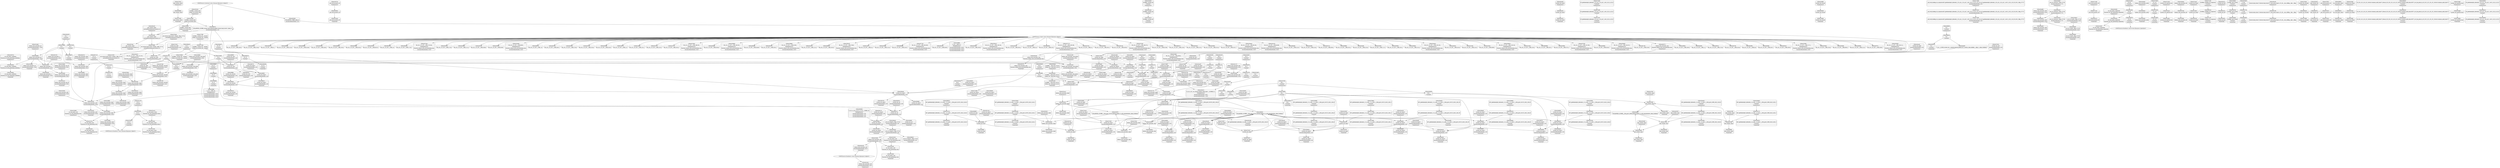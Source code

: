 digraph {
	CE0x42792c0 [shape=record,shape=Mrecord,label="{CE0x42792c0|get_current:_entry|*SummSource*}"]
	CE0x5903560 [shape=record,shape=Mrecord,label="{CE0x5903560|80:_i32,_112:_i8*,_:_CRE_3,4_}"]
	CE0x425f990 [shape=record,shape=Mrecord,label="{CE0x425f990|4:_i32,_:_CRE_4,8_|*MultipleSource*|security/selinux/hooks.c,5424|security/selinux/hooks.c,5419|security/selinux/hooks.c,5419}"]
	CE0x4259650 [shape=record,shape=Mrecord,label="{CE0x4259650|_call_void_mcount()_#3}"]
	CE0x4245d50 [shape=record,shape=Mrecord,label="{CE0x4245d50|GLOBAL:_current_sid|*Constant*|*SummSource*}"]
	CE0x42743c0 [shape=record,shape=Mrecord,label="{CE0x42743c0|current_sid:_call4|security/selinux/hooks.c,218|*SummSource*}"]
	CE0x4252d10 [shape=record,shape=Mrecord,label="{CE0x4252d10|selinux_sem_associate:_tmp3}"]
	CE0x425e5c0 [shape=record,shape=Mrecord,label="{CE0x425e5c0|selinux_sem_associate:_u|security/selinux/hooks.c,5422}"]
	CE0x4266a30 [shape=record,shape=Mrecord,label="{CE0x4266a30|80:_i32,_112:_i8*,_:_CRE_17,18_}"]
	CE0x42575a0 [shape=record,shape=Mrecord,label="{CE0x42575a0|80:_i32,_112:_i8*,_:_CRE_176,184_|*MultipleSource*|Function::selinux_sem_associate&Arg::sma::|security/selinux/hooks.c,5419}"]
	CE0x424ef30 [shape=record,shape=Mrecord,label="{CE0x424ef30|current_sid:_tobool1|security/selinux/hooks.c,218}"]
	CE0x42a7080 [shape=record,shape=Mrecord,label="{CE0x42a7080|get_current:_tmp2}"]
	CE0x426a260 [shape=record,shape=Mrecord,label="{CE0x426a260|current_sid:_entry|*SummSource*}"]
	CE0x424a9b0 [shape=record,shape=Mrecord,label="{CE0x424a9b0|i64_2|*Constant*}"]
	CE0x429aaf0 [shape=record,shape=Mrecord,label="{CE0x429aaf0|i64*_getelementptr_inbounds_(_11_x_i64_,_11_x_i64_*___llvm_gcov_ctr125,_i64_0,_i64_10)|*Constant*}"]
	CE0x427cdf0 [shape=record,shape=Mrecord,label="{CE0x427cdf0|i8*_getelementptr_inbounds_(_25_x_i8_,_25_x_i8_*_.str3,_i32_0,_i32_0)|*Constant*}"]
	CE0x42495b0 [shape=record,shape=Mrecord,label="{CE0x42495b0|current_sid:_do.end}"]
	CE0x4290980 [shape=record,shape=Mrecord,label="{CE0x4290980|current_sid:_tmp23|security/selinux/hooks.c,218}"]
	CE0x42437a0 [shape=record,shape=Mrecord,label="{CE0x42437a0|avc_has_perm:_tsid|Function::avc_has_perm&Arg::tsid::}"]
	CE0x4258310 [shape=record,shape=Mrecord,label="{CE0x4258310|selinux_sem_associate:_tmp1}"]
	CE0x4255f70 [shape=record,shape=Mrecord,label="{CE0x4255f70|COLLAPSED:_GCMRE___llvm_gcov_ctr319_internal_global_2_x_i64_zeroinitializer:_elem_0:default:}"]
	CE0x4268a40 [shape=record,shape=Mrecord,label="{CE0x4268a40|_ret_i32_%tmp24,_!dbg_!27742|security/selinux/hooks.c,220|*SummSource*}"]
	CE0x427c9f0 [shape=record,shape=Mrecord,label="{CE0x427c9f0|_call_void_lockdep_rcu_suspicious(i8*_getelementptr_inbounds_(_25_x_i8_,_25_x_i8_*_.str3,_i32_0,_i32_0),_i32_218,_i8*_getelementptr_inbounds_(_45_x_i8_,_45_x_i8_*_.str12,_i32_0,_i32_0))_#10,_!dbg_!27727|security/selinux/hooks.c,218|*SummSink*}"]
	CE0x425fdf0 [shape=record,shape=Mrecord,label="{CE0x425fdf0|selinux_sem_associate:_tmp7|security/selinux/hooks.c,5424|*SummSource*}"]
	CE0x428fbd0 [shape=record,shape=Mrecord,label="{CE0x428fbd0|i32_22|*Constant*|*SummSource*}"]
	CE0x426a320 [shape=record,shape=Mrecord,label="{CE0x426a320|current_sid:_entry|*SummSink*}"]
	CE0x42561d0 [shape=record,shape=Mrecord,label="{CE0x42561d0|selinux_sem_associate:_tmp|*SummSource*}"]
	CE0x425b000 [shape=record,shape=Mrecord,label="{CE0x425b000|current_sid:_tmp7|security/selinux/hooks.c,218|*SummSource*}"]
	CE0x4249c50 [shape=record,shape=Mrecord,label="{CE0x4249c50|i64*_getelementptr_inbounds_(_11_x_i64_,_11_x_i64_*___llvm_gcov_ctr125,_i64_0,_i64_6)|*Constant*}"]
	CE0x425d560 [shape=record,shape=Mrecord,label="{CE0x425d560|_ret_i32_%call3,_!dbg_!27729|security/selinux/hooks.c,5424}"]
	CE0x42499c0 [shape=record,shape=Mrecord,label="{CE0x42499c0|current_sid:_tmp12|security/selinux/hooks.c,218|*SummSink*}"]
	CE0x4258b60 [shape=record,shape=Mrecord,label="{CE0x4258b60|get_current:_entry}"]
	CE0x4267110 [shape=record,shape=Mrecord,label="{CE0x4267110|i32_10|*Constant*|*SummSource*}"]
	CE0x427c280 [shape=record,shape=Mrecord,label="{CE0x427c280|_call_void_mcount()_#3|*SummSource*}"]
	CE0x425d2d0 [shape=record,shape=Mrecord,label="{CE0x425d2d0|avc_has_perm:_requested|Function::avc_has_perm&Arg::requested::|*SummSource*}"]
	CE0x42452f0 [shape=record,shape=Mrecord,label="{CE0x42452f0|current_sid:_tmp2|*SummSink*}"]
	CE0x426d770 [shape=record,shape=Mrecord,label="{CE0x426d770|selinux_sem_associate:_sma|Function::selinux_sem_associate&Arg::sma::|*SummSource*}"]
	CE0x429ae60 [shape=record,shape=Mrecord,label="{CE0x429ae60|current_sid:_tmp19|security/selinux/hooks.c,218|*SummSink*}"]
	CE0x425b330 [shape=record,shape=Mrecord,label="{CE0x425b330|80:_i32,_112:_i8*,_:_CRE_27,28_}"]
	CE0x4255a40 [shape=record,shape=Mrecord,label="{CE0x4255a40|get_current:_tmp1|*SummSink*}"]
	CE0x42ba040 [shape=record,shape=Mrecord,label="{CE0x42ba040|i64*_getelementptr_inbounds_(_2_x_i64_,_2_x_i64_*___llvm_gcov_ctr98,_i64_0,_i64_0)|*Constant*|*SummSource*}"]
	CE0x425ab60 [shape=record,shape=Mrecord,label="{CE0x425ab60|80:_i32,_112:_i8*,_:_CRE_11,12_}"]
	CE0x426cc40 [shape=record,shape=Mrecord,label="{CE0x426cc40|80:_i32,_112:_i8*,_:_CRE_59,60_}"]
	CE0x4250950 [shape=record,shape=Mrecord,label="{CE0x4250950|80:_i32,_112:_i8*,_:_CRE_65,66_}"]
	CE0x4254360 [shape=record,shape=Mrecord,label="{CE0x4254360|80:_i32,_112:_i8*,_:_CRE_88,92_|*MultipleSource*|Function::selinux_sem_associate&Arg::sma::|security/selinux/hooks.c,5419}"]
	CE0x4299700 [shape=record,shape=Mrecord,label="{CE0x4299700|i64*_getelementptr_inbounds_(_11_x_i64_,_11_x_i64_*___llvm_gcov_ctr125,_i64_0,_i64_9)|*Constant*}"]
	CE0x428faa0 [shape=record,shape=Mrecord,label="{CE0x428faa0|i32_22|*Constant*}"]
	CE0x4265d30 [shape=record,shape=Mrecord,label="{CE0x4265d30|GLOBAL:___llvm_gcov_ctr125|Global_var:__llvm_gcov_ctr125}"]
	CE0x426a820 [shape=record,shape=Mrecord,label="{CE0x426a820|selinux_sem_associate:_call3|security/selinux/hooks.c,5424}"]
	CE0x424d6a0 [shape=record,shape=Mrecord,label="{CE0x424d6a0|i64_1|*Constant*|*SummSink*}"]
	CE0x4248360 [shape=record,shape=Mrecord,label="{CE0x4248360|selinux_sem_associate:_entry|*SummSink*}"]
	CE0x42793d0 [shape=record,shape=Mrecord,label="{CE0x42793d0|get_current:_entry|*SummSink*}"]
	CE0x424c6c0 [shape=record,shape=Mrecord,label="{CE0x424c6c0|i8_4|*Constant*}"]
	CE0x427d490 [shape=record,shape=Mrecord,label="{CE0x427d490|i32_218|*Constant*|*SummSink*}"]
	CE0x4276c50 [shape=record,shape=Mrecord,label="{CE0x4276c50|current_sid:_land.lhs.true}"]
	CE0x42a70f0 [shape=record,shape=Mrecord,label="{CE0x42a70f0|get_current:_tmp2|*SummSource*}"]
	CE0x42662c0 [shape=record,shape=Mrecord,label="{CE0x42662c0|80:_i32,_112:_i8*,_:_CRE_7,8_}"]
	CE0x42460a0 [shape=record,shape=Mrecord,label="{CE0x42460a0|selinux_sem_associate:_bb|*SummSource*}"]
	CE0x4241da0 [shape=record,shape=Mrecord,label="{CE0x4241da0|i8_4|*Constant*|*SummSource*}"]
	CE0x425f300 [shape=record,shape=Mrecord,label="{CE0x425f300|selinux_sem_associate:_sid2|security/selinux/hooks.c,5424|*SummSource*}"]
	CE0x4242d00 [shape=record,shape=Mrecord,label="{CE0x4242d00|selinux_sem_associate:_key|security/selinux/hooks.c,5422}"]
	CE0x42697e0 [shape=record,shape=Mrecord,label="{CE0x42697e0|80:_i32,_112:_i8*,_:_CRE_46,47_}"]
	CE0x426c9e0 [shape=record,shape=Mrecord,label="{CE0x426c9e0|80:_i32,_112:_i8*,_:_CRE_57,58_}"]
	CE0x4249dd0 [shape=record,shape=Mrecord,label="{CE0x4249dd0|i64*_getelementptr_inbounds_(_11_x_i64_,_11_x_i64_*___llvm_gcov_ctr125,_i64_0,_i64_6)|*Constant*|*SummSource*}"]
	CE0x4261d60 [shape=record,shape=Mrecord,label="{CE0x4261d60|current_sid:_tobool1|security/selinux/hooks.c,218|*SummSource*}"]
	CE0x4263100 [shape=record,shape=Mrecord,label="{CE0x4263100|80:_i32,_112:_i8*,_:_CRE_53,54_}"]
	CE0x426c680 [shape=record,shape=Mrecord,label="{CE0x426c680|80:_i32,_112:_i8*,_:_CRE_54,55_}"]
	CE0x424aa90 [shape=record,shape=Mrecord,label="{CE0x424aa90|i64_2|*Constant*|*SummSink*}"]
	CE0x61c8970 [shape=record,shape=Mrecord,label="{CE0x61c8970|80:_i32,_112:_i8*,_:_CRE_2,3_}"]
	CE0x42470a0 [shape=record,shape=Mrecord,label="{CE0x42470a0|selinux_sem_associate:_bb}"]
	"CONST[source:0(mediator),value:2(dynamic)][purpose:{object}]"
	CE0x61c8ae0 [shape=record,shape=Mrecord,label="{CE0x61c8ae0|80:_i32,_112:_i8*,_:_CRE_10,11_}"]
	CE0x428ef20 [shape=record,shape=Mrecord,label="{CE0x428ef20|current_sid:_cred|security/selinux/hooks.c,218}"]
	CE0x4255310 [shape=record,shape=Mrecord,label="{CE0x4255310|80:_i32,_112:_i8*,_:_CRE_32,33_}"]
	CE0x4274240 [shape=record,shape=Mrecord,label="{CE0x4274240|current_sid:_call4|security/selinux/hooks.c,218}"]
	CE0x4267fb0 [shape=record,shape=Mrecord,label="{CE0x4267fb0|i16_25|*Constant*}"]
	CE0x424dd70 [shape=record,shape=Mrecord,label="{CE0x424dd70|i32_1|*Constant*|*SummSink*}"]
	CE0x4274cf0 [shape=record,shape=Mrecord,label="{CE0x4274cf0|current_sid:_tmp11|security/selinux/hooks.c,218}"]
	CE0x4278450 [shape=record,shape=Mrecord,label="{CE0x4278450|current_sid:_tmp8|security/selinux/hooks.c,218}"]
	CE0x4255570 [shape=record,shape=Mrecord,label="{CE0x4255570|80:_i32,_112:_i8*,_:_CRE_34,35_}"]
	CE0x4299ad0 [shape=record,shape=Mrecord,label="{CE0x4299ad0|current_sid:_tmp17|security/selinux/hooks.c,218}"]
	CE0x4261500 [shape=record,shape=Mrecord,label="{CE0x4261500|current_sid:_tmp14|security/selinux/hooks.c,218|*SummSink*}"]
	CE0x42578e0 [shape=record,shape=Mrecord,label="{CE0x42578e0|80:_i32,_112:_i8*,_:_CRE_188,192_|*MultipleSource*|Function::selinux_sem_associate&Arg::sma::|security/selinux/hooks.c,5419}"]
	CE0x4264ae0 [shape=record,shape=Mrecord,label="{CE0x4264ae0|80:_i32,_112:_i8*,_:_CRE_63,64_}"]
	CE0x425e730 [shape=record,shape=Mrecord,label="{CE0x425e730|selinux_sem_associate:_u|security/selinux/hooks.c,5422|*SummSource*}"]
	CE0x4259bd0 [shape=record,shape=Mrecord,label="{CE0x4259bd0|80:_i32,_112:_i8*,_:_CRE_100,102_|*MultipleSource*|Function::selinux_sem_associate&Arg::sma::|security/selinux/hooks.c,5419}"]
	CE0x4242d70 [shape=record,shape=Mrecord,label="{CE0x4242d70|i32_3|*Constant*}"]
	CE0x4269a40 [shape=record,shape=Mrecord,label="{CE0x4269a40|80:_i32,_112:_i8*,_:_CRE_48,49_}"]
	CE0x4273ff0 [shape=record,shape=Mrecord,label="{CE0x4273ff0|current_sid:_tmp20|security/selinux/hooks.c,218|*SummSink*}"]
	CE0x4262d70 [shape=record,shape=Mrecord,label="{CE0x4262d70|80:_i32,_112:_i8*,_:_CRE_50,51_}"]
	CE0x4245e10 [shape=record,shape=Mrecord,label="{CE0x4245e10|GLOBAL:_current_sid|*Constant*|*SummSink*}"]
	CE0x42623c0 [shape=record,shape=Mrecord,label="{CE0x42623c0|i64_5|*Constant*|*SummSink*}"]
	CE0x42904e0 [shape=record,shape=Mrecord,label="{CE0x42904e0|current_sid:_tmp22|security/selinux/hooks.c,218}"]
	CE0x4262ba0 [shape=record,shape=Mrecord,label="{CE0x4262ba0|selinux_sem_associate:_tmp2|*SummSink*}"]
	CE0x4266050 [shape=record,shape=Mrecord,label="{CE0x4266050|current_sid:_tmp5|security/selinux/hooks.c,218|*SummSink*}"]
	CE0x42688b0 [shape=record,shape=Mrecord,label="{CE0x42688b0|current_sid:_tmp}"]
	CE0x425dc40 [shape=record,shape=Mrecord,label="{CE0x425dc40|_ret_i32_%retval.0,_!dbg_!27728|security/selinux/avc.c,775|*SummSink*}"]
	CE0x4259860 [shape=record,shape=Mrecord,label="{CE0x4259860|80:_i32,_112:_i8*,_:_CRE_92,96_|*MultipleSource*|Function::selinux_sem_associate&Arg::sma::|security/selinux/hooks.c,5419}"]
	CE0x4257b90 [shape=record,shape=Mrecord,label="{CE0x4257b90|current_sid:_call|security/selinux/hooks.c,218|*SummSink*}"]
	CE0x425ac20 [shape=record,shape=Mrecord,label="{CE0x425ac20|80:_i32,_112:_i8*,_:_CRE_12,13_}"]
	CE0x4268990 [shape=record,shape=Mrecord,label="{CE0x4268990|current_sid:_tmp|*SummSource*}"]
	CE0x428fee0 [shape=record,shape=Mrecord,label="{CE0x428fee0|current_sid:_security|security/selinux/hooks.c,218}"]
	CE0x427aa20 [shape=record,shape=Mrecord,label="{CE0x427aa20|current_sid:_if.end|*SummSource*}"]
	CE0x4266b20 [shape=record,shape=Mrecord,label="{CE0x4266b20|80:_i32,_112:_i8*,_:_CRE_18,19_}"]
	CE0x42a7890 [shape=record,shape=Mrecord,label="{CE0x42a7890|get_current:_tmp3}"]
	CE0x424ea60 [shape=record,shape=Mrecord,label="{CE0x424ea60|0:_i8,_:_GCMR_current_sid.__warned_internal_global_i8_0,_section_.data.unlikely_,_align_1:_elem_0:default:}"]
	CE0x4258c30 [shape=record,shape=Mrecord,label="{CE0x4258c30|80:_i32,_112:_i8*,_:_CRE_76,80_|*MultipleSource*|Function::selinux_sem_associate&Arg::sma::|security/selinux/hooks.c,5419}"]
	CE0x61c8a70 [shape=record,shape=Mrecord,label="{CE0x61c8a70|80:_i32,_112:_i8*,_:_CRE_4,5_}"]
	CE0x428f130 [shape=record,shape=Mrecord,label="{CE0x428f130|current_sid:_cred|security/selinux/hooks.c,218|*SummSink*}"]
	CE0x427cc60 [shape=record,shape=Mrecord,label="{CE0x427cc60|GLOBAL:_lockdep_rcu_suspicious|*Constant*|*SummSource*}"]
	CE0x4277de0 [shape=record,shape=Mrecord,label="{CE0x4277de0|GLOBAL:_current_sid.__warned|Global_var:current_sid.__warned}"]
	CE0x426c430 [shape=record,shape=Mrecord,label="{CE0x426c430|selinux_sem_associate:_call|security/selinux/hooks.c,5417|*SummSink*}"]
	CE0x4279fd0 [shape=record,shape=Mrecord,label="{CE0x4279fd0|current_sid:_tmp1}"]
	CE0x4255ba0 [shape=record,shape=Mrecord,label="{CE0x4255ba0|80:_i32,_112:_i8*,_:_CRE_13,14_}"]
	CE0x4278090 [shape=record,shape=Mrecord,label="{CE0x4278090|GLOBAL:_current_sid.__warned|Global_var:current_sid.__warned|*SummSink*}"]
	CE0x3d0db80 [shape=record,shape=Mrecord,label="{CE0x3d0db80|80:_i32,_112:_i8*,_:_CRE_24,25_}"]
	CE0x4265320 [shape=record,shape=Mrecord,label="{CE0x4265320|current_sid:_bb}"]
	CE0x4257740 [shape=record,shape=Mrecord,label="{CE0x4257740|80:_i32,_112:_i8*,_:_CRE_184,188_|*MultipleSource*|Function::selinux_sem_associate&Arg::sma::|security/selinux/hooks.c,5419}"]
	CE0x4296380 [shape=record,shape=Mrecord,label="{CE0x4296380|i32_78|*Constant*|*SummSink*}"]
	CE0x4264c10 [shape=record,shape=Mrecord,label="{CE0x4264c10|80:_i32,_112:_i8*,_:_CRE_64,65_}"]
	CE0x4299f00 [shape=record,shape=Mrecord,label="{CE0x4299f00|current_sid:_tmp17|security/selinux/hooks.c,218|*SummSink*}"]
	CE0x4265710 [shape=record,shape=Mrecord,label="{CE0x4265710|i32_0|*Constant*}"]
	CE0x424ac00 [shape=record,shape=Mrecord,label="{CE0x424ac00|current_sid:_tmp4|security/selinux/hooks.c,218|*SummSource*}"]
	CE0x425f880 [shape=record,shape=Mrecord,label="{CE0x425f880|4:_i32,_:_CRE_0,2_|*MultipleSource*|security/selinux/hooks.c,5424|security/selinux/hooks.c,5419|security/selinux/hooks.c,5419}"]
	CE0x425b4c0 [shape=record,shape=Mrecord,label="{CE0x425b4c0|80:_i32,_112:_i8*,_:_CRE_29,30_}"]
	CE0x4265160 [shape=record,shape=Mrecord,label="{CE0x4265160|current_sid:_if.end|*SummSink*}"]
	CE0x4274830 [shape=record,shape=Mrecord,label="{CE0x4274830|current_sid:_tmp10|security/selinux/hooks.c,218}"]
	CE0x4256cc0 [shape=record,shape=Mrecord,label="{CE0x4256cc0|80:_i32,_112:_i8*,_:_CRE_136,144_|*MultipleSource*|Function::selinux_sem_associate&Arg::sma::|security/selinux/hooks.c,5419}"]
	CE0x424fbd0 [shape=record,shape=Mrecord,label="{CE0x424fbd0|current_sid:_tmp|*SummSink*}"]
	CE0x42496d0 [shape=record,shape=Mrecord,label="{CE0x42496d0|current_sid:_tmp12|security/selinux/hooks.c,218}"]
	CE0x42588e0 [shape=record,shape=Mrecord,label="{CE0x42588e0|GLOBAL:_get_current|*Constant*|*SummSource*}"]
	CE0x424e3c0 [shape=record,shape=Mrecord,label="{CE0x424e3c0|80:_i32,_112:_i8*,_:_CRE_40,41_}"]
	CE0x42954b0 [shape=record,shape=Mrecord,label="{CE0x42954b0|i1_true|*Constant*|*SummSink*}"]
	CE0x4267aa0 [shape=record,shape=Mrecord,label="{CE0x4267aa0|get_current:_tmp4|./arch/x86/include/asm/current.h,14|*SummSink*}"]
	CE0x428f720 [shape=record,shape=Mrecord,label="{CE0x428f720|current_sid:_tmp21|security/selinux/hooks.c,218|*SummSource*}"]
	CE0x4266180 [shape=record,shape=Mrecord,label="{CE0x4266180|80:_i32,_112:_i8*,_:_CRE_5,6_}"]
	CE0x424aa20 [shape=record,shape=Mrecord,label="{CE0x424aa20|i64_2|*Constant*|*SummSource*}"]
	CE0x426d290 [shape=record,shape=Mrecord,label="{CE0x426d290|selinux_sem_associate:_tmp|*SummSink*}"]
	CE0x42941f0 [shape=record,shape=Mrecord,label="{CE0x42941f0|%struct.task_struct*_(%struct.task_struct**)*_asm_movq_%gs:$_1:P_,$0_,_r,im,_dirflag_,_fpsr_,_flags_|*SummSource*}"]
	CE0x4292d60 [shape=record,shape=Mrecord,label="{CE0x4292d60|current_sid:_tmp24|security/selinux/hooks.c,220|*SummSink*}"]
	CE0x426ce10 [shape=record,shape=Mrecord,label="{CE0x426ce10|_call_void_mcount()_#3|*SummSink*}"]
	CE0x4294e20 [shape=record,shape=Mrecord,label="{CE0x4294e20|current_sid:_do.body}"]
	CE0x4292f70 [shape=record,shape=Mrecord,label="{CE0x4292f70|get_current:_bb}"]
	CE0x425ce00 [shape=record,shape=Mrecord,label="{CE0x425ce00|i32_64|*Constant*|*SummSource*}"]
	CE0x426ac90 [shape=record,shape=Mrecord,label="{CE0x426ac90|selinux_sem_associate:_u|security/selinux/hooks.c,5422|*SummSink*}"]
	CE0x429b1f0 [shape=record,shape=Mrecord,label="{CE0x429b1f0|current_sid:_tmp20|security/selinux/hooks.c,218|*SummSource*}"]
	CE0x4278f70 [shape=record,shape=Mrecord,label="{CE0x4278f70|_call_void_mcount()_#3|*SummSource*}"]
	CE0x429ad40 [shape=record,shape=Mrecord,label="{CE0x429ad40|i64*_getelementptr_inbounds_(_11_x_i64_,_11_x_i64_*___llvm_gcov_ctr125,_i64_0,_i64_10)|*Constant*|*SummSource*}"]
	CE0x42998d0 [shape=record,shape=Mrecord,label="{CE0x42998d0|i64*_getelementptr_inbounds_(_11_x_i64_,_11_x_i64_*___llvm_gcov_ctr125,_i64_0,_i64_9)|*Constant*|*SummSource*}"]
	CE0x4259140 [shape=record,shape=Mrecord,label="{CE0x4259140|GLOBAL:_current_task|Global_var:current_task|*SummSource*}"]
	CE0x3b460e0 [shape=record,shape=Mrecord,label="{CE0x3b460e0|80:_i32,_112:_i8*,_:_CRE_9,10_}"]
	CE0x4260d40 [shape=record,shape=Mrecord,label="{CE0x4260d40|current_sid:_tmp13|security/selinux/hooks.c,218|*SummSource*}"]
	CE0x4299a60 [shape=record,shape=Mrecord,label="{CE0x4299a60|i64*_getelementptr_inbounds_(_11_x_i64_,_11_x_i64_*___llvm_gcov_ctr125,_i64_0,_i64_9)|*Constant*|*SummSink*}"]
	CE0x4257170 [shape=record,shape=Mrecord,label="{CE0x4257170|80:_i32,_112:_i8*,_:_CRE_160,168_|*MultipleSource*|Function::selinux_sem_associate&Arg::sma::|security/selinux/hooks.c,5419}"]
	CE0x4261e90 [shape=record,shape=Mrecord,label="{CE0x4261e90|current_sid:_tobool1|security/selinux/hooks.c,218|*SummSink*}"]
	CE0x4267020 [shape=record,shape=Mrecord,label="{CE0x4267020|80:_i32,_112:_i8*,_:_CRE_0,1_}"]
	CE0x4267930 [shape=record,shape=Mrecord,label="{CE0x4267930|avc_has_perm:_entry|*SummSink*}"]
	CE0x425c9a0 [shape=record,shape=Mrecord,label="{CE0x425c9a0|avc_has_perm:_tclass|Function::avc_has_perm&Arg::tclass::}"]
	CE0x4265960 [shape=record,shape=Mrecord,label="{CE0x4265960|i64_0|*Constant*}"]
	CE0x424f3e0 [shape=record,shape=Mrecord,label="{CE0x424f3e0|80:_i32,_112:_i8*,_:_CRE_36,37_}"]
	CE0x425c600 [shape=record,shape=Mrecord,label="{CE0x425c600|avc_has_perm:_requested|Function::avc_has_perm&Arg::requested::|*SummSink*}"]
	CE0x4296310 [shape=record,shape=Mrecord,label="{CE0x4296310|i32_78|*Constant*}"]
	CE0x4276920 [shape=record,shape=Mrecord,label="{CE0x4276920|current_sid:_do.body|*SummSource*}"]
	CE0x425f140 [shape=record,shape=Mrecord,label="{CE0x425f140|selinux_sem_associate:_sid2|security/selinux/hooks.c,5424}"]
	"CONST[source:1(input),value:2(dynamic)][purpose:{object}]"
	CE0x4262c40 [shape=record,shape=Mrecord,label="{CE0x4262c40|80:_i32,_112:_i8*,_:_CRE_49,50_}"]
	CE0x4252ae0 [shape=record,shape=Mrecord,label="{CE0x4252ae0|_call_void_mcount()_#3|*SummSink*}"]
	CE0x42653c0 [shape=record,shape=Mrecord,label="{CE0x42653c0|current_sid:_bb|*SummSource*}"]
	CE0x426cd20 [shape=record,shape=Mrecord,label="{CE0x426cd20|i32_1|*Constant*|*SummSource*}"]
	CE0x427c910 [shape=record,shape=Mrecord,label="{CE0x427c910|_call_void_lockdep_rcu_suspicious(i8*_getelementptr_inbounds_(_25_x_i8_,_25_x_i8_*_.str3,_i32_0,_i32_0),_i32_218,_i8*_getelementptr_inbounds_(_45_x_i8_,_45_x_i8_*_.str12,_i32_0,_i32_0))_#10,_!dbg_!27727|security/selinux/hooks.c,218}"]
	CE0x426ea00 [shape=record,shape=Mrecord,label="{CE0x426ea00|current_sid:_tmp15|security/selinux/hooks.c,218|*SummSink*}"]
	CE0x42ab760 [shape=record,shape=Mrecord,label="{CE0x42ab760|get_current:_tmp|*SummSource*}"]
	CE0x4296a30 [shape=record,shape=Mrecord,label="{CE0x4296a30|get_current:_tmp|*SummSink*}"]
	CE0x424ab00 [shape=record,shape=Mrecord,label="{CE0x424ab00|current_sid:_tmp4|security/selinux/hooks.c,218}"]
	CE0x4257400 [shape=record,shape=Mrecord,label="{CE0x4257400|80:_i32,_112:_i8*,_:_CRE_168,176_|*MultipleSource*|Function::selinux_sem_associate&Arg::sma::|security/selinux/hooks.c,5419}"]
	CE0x4279f60 [shape=record,shape=Mrecord,label="{CE0x4279f60|i64_1|*Constant*}"]
	CE0x4258760 [shape=record,shape=Mrecord,label="{CE0x4258760|GLOBAL:_get_current|*Constant*}"]
	CE0x425d200 [shape=record,shape=Mrecord,label="{CE0x425d200|avc_has_perm:_requested|Function::avc_has_perm&Arg::requested::}"]
	CE0x4253540 [shape=record,shape=Mrecord,label="{CE0x4253540|current_sid:_if.then}"]
	CE0x428fdd0 [shape=record,shape=Mrecord,label="{CE0x428fdd0|i32_22|*Constant*|*SummSink*}"]
	CE0x425d190 [shape=record,shape=Mrecord,label="{CE0x425d190|_ret_i32_%retval.0,_!dbg_!27728|security/selinux/avc.c,775}"]
	CE0x4263290 [shape=record,shape=Mrecord,label="{CE0x4263290|i64*_getelementptr_inbounds_(_2_x_i64_,_2_x_i64_*___llvm_gcov_ctr319,_i64_0,_i64_0)|*Constant*|*SummSink*}"]
	CE0x4243600 [shape=record,shape=Mrecord,label="{CE0x4243600|avc_has_perm:_ssid|Function::avc_has_perm&Arg::ssid::|*SummSink*}"]
	CE0x4262b30 [shape=record,shape=Mrecord,label="{CE0x4262b30|selinux_sem_associate:_tmp2|*SummSource*}"]
	CE0x42420a0 [shape=record,shape=Mrecord,label="{CE0x42420a0|selinux_sem_associate:_sem_perm1|security/selinux/hooks.c,5422}"]
	CE0x4265c80 [shape=record,shape=Mrecord,label="{CE0x4265c80|i64_0|*Constant*|*SummSink*}"]
	CE0x428f470 [shape=record,shape=Mrecord,label="{CE0x428f470|COLLAPSED:_GCMRE_current_task_external_global_%struct.task_struct*:_elem_0::|security/selinux/hooks.c,218}"]
	CE0x4274590 [shape=record,shape=Mrecord,label="{CE0x4274590|current_sid:_tmp9|security/selinux/hooks.c,218|*SummSink*}"]
	CE0x4295690 [shape=record,shape=Mrecord,label="{CE0x4295690|i64*_getelementptr_inbounds_(_11_x_i64_,_11_x_i64_*___llvm_gcov_ctr125,_i64_0,_i64_8)|*Constant*}"]
	CE0x4250bb0 [shape=record,shape=Mrecord,label="{CE0x4250bb0|80:_i32,_112:_i8*,_:_CRE_67,68_}"]
	CE0x4260cd0 [shape=record,shape=Mrecord,label="{CE0x4260cd0|current_sid:_tmp13|security/selinux/hooks.c,218}"]
	CE0x4264460 [shape=record,shape=Mrecord,label="{CE0x4264460|selinux_sem_associate:_tmp2}"]
	CE0x427ccf0 [shape=record,shape=Mrecord,label="{CE0x427ccf0|GLOBAL:_lockdep_rcu_suspicious|*Constant*|*SummSink*}"]
	CE0x426c4a0 [shape=record,shape=Mrecord,label="{CE0x426c4a0|selinux_sem_associate:_sma|Function::selinux_sem_associate&Arg::sma::}"]
	CE0x424b310 [shape=record,shape=Mrecord,label="{CE0x424b310|selinux_sem_associate:_tmp4|security/selinux/hooks.c,5419|*SummSink*}"]
	CE0x4241f30 [shape=record,shape=Mrecord,label="{CE0x4241f30|i8_4|*Constant*|*SummSink*}"]
	CE0x425ddf0 [shape=record,shape=Mrecord,label="{CE0x425ddf0|current_sid:_do.end|*SummSource*}"]
	CE0x4291340 [shape=record,shape=Mrecord,label="{CE0x4291340|i32_1|*Constant*}"]
	CE0x3d0dc70 [shape=record,shape=Mrecord,label="{CE0x3d0dc70|80:_i32,_112:_i8*,_:_CRE_25,26_}"]
	CE0x42ac090 [shape=record,shape=Mrecord,label="{CE0x42ac090|get_current:_tmp4|./arch/x86/include/asm/current.h,14}"]
	CE0x4243a40 [shape=record,shape=Mrecord,label="{CE0x4243a40|avc_has_perm:_tsid|Function::avc_has_perm&Arg::tsid::|*SummSink*}"]
	CE0x42676b0 [shape=record,shape=Mrecord,label="{CE0x42676b0|selinux_sem_associate:_tmp4|security/selinux/hooks.c,5419|*SummSource*}"]
	CE0x4248ec0 [shape=record,shape=Mrecord,label="{CE0x4248ec0|_ret_i32_%call3,_!dbg_!27729|security/selinux/hooks.c,5424|*SummSource*}"]
	CE0x429adf0 [shape=record,shape=Mrecord,label="{CE0x429adf0|i64*_getelementptr_inbounds_(_11_x_i64_,_11_x_i64_*___llvm_gcov_ctr125,_i64_0,_i64_10)|*Constant*|*SummSink*}"]
	CE0x426f590 [shape=record,shape=Mrecord,label="{CE0x426f590|i8_1|*Constant*|*SummSource*}"]
	CE0x4262ea0 [shape=record,shape=Mrecord,label="{CE0x4262ea0|80:_i32,_112:_i8*,_:_CRE_51,52_}"]
	CE0x4262910 [shape=record,shape=Mrecord,label="{CE0x4262910|i64*_getelementptr_inbounds_(_11_x_i64_,_11_x_i64_*___llvm_gcov_ctr125,_i64_0,_i64_0)|*Constant*|*SummSink*}"]
	CE0x4262fd0 [shape=record,shape=Mrecord,label="{CE0x4262fd0|80:_i32,_112:_i8*,_:_CRE_52,53_}"]
	CE0x425fb00 [shape=record,shape=Mrecord,label="{CE0x425fb00|selinux_sem_associate:_tmp7|security/selinux/hooks.c,5424}"]
	CE0x4266940 [shape=record,shape=Mrecord,label="{CE0x4266940|80:_i32,_112:_i8*,_:_CRE_16,17_}"]
	CE0x4276990 [shape=record,shape=Mrecord,label="{CE0x4276990|current_sid:_do.body|*SummSink*}"]
	CE0x4291140 [shape=record,shape=Mrecord,label="{CE0x4291140|current_sid:_tmp23|security/selinux/hooks.c,218|*SummSink*}"]
	CE0x4249060 [shape=record,shape=Mrecord,label="{CE0x4249060|_ret_i32_%call3,_!dbg_!27729|security/selinux/hooks.c,5424|*SummSink*}"]
	CE0x4259a30 [shape=record,shape=Mrecord,label="{CE0x4259a30|80:_i32,_112:_i8*,_:_CRE_96,100_|*MultipleSource*|Function::selinux_sem_associate&Arg::sma::|security/selinux/hooks.c,5419}"]
	CE0x4261390 [shape=record,shape=Mrecord,label="{CE0x4261390|current_sid:_tmp14|security/selinux/hooks.c,218|*SummSource*}"]
	CE0x428ee20 [shape=record,shape=Mrecord,label="{CE0x428ee20|i32_78|*Constant*|*SummSource*}"]
	CE0x4261210 [shape=record,shape=Mrecord,label="{CE0x4261210|current_sid:_tmp14|security/selinux/hooks.c,218}"]
	CE0x4246640 [shape=record,shape=Mrecord,label="{CE0x4246640|selinux_sem_associate:_entry}"]
	CE0x42a79f0 [shape=record,shape=Mrecord,label="{CE0x42a79f0|get_current:_tmp3|*SummSink*}"]
	CE0x4256240 [shape=record,shape=Mrecord,label="{CE0x4256240|selinux_sem_associate:_tmp}"]
	CE0x4268920 [shape=record,shape=Mrecord,label="{CE0x4268920|COLLAPSED:_GCMRE___llvm_gcov_ctr125_internal_global_11_x_i64_zeroinitializer:_elem_0:default:}"]
	"CONST[source:0(mediator),value:2(dynamic)][purpose:{subject}]"
	CE0x426e180 [shape=record,shape=Mrecord,label="{CE0x426e180|selinux_sem_associate:_tmp5|security/selinux/hooks.c,5419|*SummSink*}"]
	CE0x4259720 [shape=record,shape=Mrecord,label="{CE0x4259720|_call_void_mcount()_#3|*SummSource*}"]
	CE0x4278aa0 [shape=record,shape=Mrecord,label="{CE0x4278aa0|i64*_getelementptr_inbounds_(_11_x_i64_,_11_x_i64_*___llvm_gcov_ctr125,_i64_0,_i64_1)|*Constant*}"]
	CE0x425da60 [shape=record,shape=Mrecord,label="{CE0x425da60|_ret_i32_%retval.0,_!dbg_!27728|security/selinux/avc.c,775|*SummSource*}"]
	CE0x4254130 [shape=record,shape=Mrecord,label="{CE0x4254130|80:_i32,_112:_i8*,_:_CRE_84,88_|*MultipleSource*|Function::selinux_sem_associate&Arg::sma::|security/selinux/hooks.c,5419}"]
	CE0x42624c0 [shape=record,shape=Mrecord,label="{CE0x42624c0|i64_4|*Constant*}"]
	CE0x42562d0 [shape=record,shape=Mrecord,label="{CE0x42562d0|get_current:_tmp1|*SummSource*}"]
	CE0x426bad0 [shape=record,shape=Mrecord,label="{CE0x426bad0|80:_i32,_112:_i8*,_:_CRE_22,23_}"]
	CE0x424e4f0 [shape=record,shape=Mrecord,label="{CE0x424e4f0|80:_i32,_112:_i8*,_:_CRE_41,42_}"]
	CE0x429b050 [shape=record,shape=Mrecord,label="{CE0x429b050|current_sid:_tmp20|security/selinux/hooks.c,218}"]
	CE0x4294c50 [shape=record,shape=Mrecord,label="{CE0x4294c50|get_current:_tmp4|./arch/x86/include/asm/current.h,14|*SummSource*}"]
	CE0x42438d0 [shape=record,shape=Mrecord,label="{CE0x42438d0|avc_has_perm:_tsid|Function::avc_has_perm&Arg::tsid::|*SummSource*}"]
	CE0x4263300 [shape=record,shape=Mrecord,label="{CE0x4263300|i64*_getelementptr_inbounds_(_2_x_i64_,_2_x_i64_*___llvm_gcov_ctr319,_i64_0,_i64_0)|*Constant*}"]
	CE0x425e4b0 [shape=record,shape=Mrecord,label="{CE0x425e4b0|selinux_sem_associate:_ipc_id|security/selinux/hooks.c,5422}"]
	CE0x4264750 [shape=record,shape=Mrecord,label="{CE0x4264750|80:_i32,_112:_i8*,_:_CRE_60,61_}"]
	CE0x42943e0 [shape=record,shape=Mrecord,label="{CE0x42943e0|%struct.task_struct*_(%struct.task_struct**)*_asm_movq_%gs:$_1:P_,$0_,_r,im,_dirflag_,_fpsr_,_flags_|*SummSink*}"]
	CE0x429a5d0 [shape=record,shape=Mrecord,label="{CE0x429a5d0|current_sid:_tmp18|security/selinux/hooks.c,218|*SummSink*}"]
	CE0x425c730 [shape=record,shape=Mrecord,label="{CE0x425c730|i16_25|*Constant*|*SummSource*}"]
	CE0x4245fb0 [shape=record,shape=Mrecord,label="{CE0x4245fb0|selinux_sem_associate:_bb|*SummSink*}"]
	CE0x4279010 [shape=record,shape=Mrecord,label="{CE0x4279010|_call_void_mcount()_#3|*SummSink*}"]
	CE0x4248cd0 [shape=record,shape=Mrecord,label="{CE0x4248cd0|selinux_sem_associate:_entry|*SummSource*}"]
	CE0x427b150 [shape=record,shape=Mrecord,label="{CE0x427b150|current_sid:_tmp3}"]
	CE0x425ca10 [shape=record,shape=Mrecord,label="{CE0x425ca10|avc_has_perm:_tclass|Function::avc_has_perm&Arg::tclass::|*SummSource*}"]
	CE0x424acd0 [shape=record,shape=Mrecord,label="{CE0x424acd0|current_sid:_tmp4|security/selinux/hooks.c,218|*SummSink*}"]
	CE0x4248960 [shape=record,shape=Mrecord,label="{CE0x4248960|selinux_sem_associate:_sem_perm|security/selinux/hooks.c,5419}"]
	CE0x4252f20 [shape=record,shape=Mrecord,label="{CE0x4252f20|selinux_sem_associate:_tmp1|*SummSink*}"]
	CE0x426b8f0 [shape=record,shape=Mrecord,label="{CE0x426b8f0|80:_i32,_112:_i8*,_:_CRE_20,21_}"]
	CE0x425aaf0 [shape=record,shape=Mrecord,label="{CE0x425aaf0|80:_i32,_112:_i8*,_:_CRE_23,24_}"]
	CE0x42a7930 [shape=record,shape=Mrecord,label="{CE0x42a7930|get_current:_tmp3|*SummSource*}"]
	CE0x426fea0 [shape=record,shape=Mrecord,label="{CE0x426fea0|current_sid:_tobool|security/selinux/hooks.c,218}"]
	CE0x4261040 [shape=record,shape=Mrecord,label="{CE0x4261040|i64*_getelementptr_inbounds_(_11_x_i64_,_11_x_i64_*___llvm_gcov_ctr125,_i64_0,_i64_8)|*Constant*|*SummSink*}"]
	CE0x4258ab0 [shape=record,shape=Mrecord,label="{CE0x4258ab0|GLOBAL:_get_current|*Constant*|*SummSink*}"]
	CE0x426e580 [shape=record,shape=Mrecord,label="{CE0x426e580|selinux_sem_associate:_type|security/selinux/hooks.c,5421}"]
	CE0x4260200 [shape=record,shape=Mrecord,label="{CE0x4260200|current_sid:_sid|security/selinux/hooks.c,220|*SummSource*}"]
	CE0x424b6f0 [shape=record,shape=Mrecord,label="{CE0x424b6f0|selinux_sem_associate:_type|security/selinux/hooks.c,5421|*SummSink*}"]
	CE0x4253d30 [shape=record,shape=Mrecord,label="{CE0x4253d30|80:_i32,_112:_i8*,_:_CRE_71,72_}"]
	CE0x4267510 [shape=record,shape=Mrecord,label="{CE0x4267510|selinux_sem_associate:_security|security/selinux/hooks.c,5419}"]
	CE0x427a850 [shape=record,shape=Mrecord,label="{CE0x427a850|current_sid:_land.lhs.true|*SummSink*}"]
	CE0x4257b20 [shape=record,shape=Mrecord,label="{CE0x4257b20|current_sid:_call|security/selinux/hooks.c,218|*SummSource*}"]
	CE0x4265b50 [shape=record,shape=Mrecord,label="{CE0x4265b50|i64_0|*Constant*|*SummSource*}"]
	CE0x4274960 [shape=record,shape=Mrecord,label="{CE0x4274960|current_sid:_tmp10|security/selinux/hooks.c,218|*SummSource*}"]
	CE0x4278ba0 [shape=record,shape=Mrecord,label="{CE0x4278ba0|i64*_getelementptr_inbounds_(_11_x_i64_,_11_x_i64_*___llvm_gcov_ctr125,_i64_0,_i64_1)|*Constant*|*SummSource*}"]
	"CONST[source:0(mediator),value:0(static)][purpose:{operation}]"
	CE0x424a840 [shape=record,shape=Mrecord,label="{CE0x424a840|i64_3|*Constant*|*SummSource*}"]
	CE0x426f700 [shape=record,shape=Mrecord,label="{CE0x426f700|i8_1|*Constant*|*SummSink*}"]
	CE0x4267360 [shape=record,shape=Mrecord,label="{CE0x4267360|i32_10|*Constant*|*SummSink*}"]
	CE0x4257c80 [shape=record,shape=Mrecord,label="{CE0x4257c80|current_sid:_tobool|security/selinux/hooks.c,218|*SummSink*}"]
	CE0x4253ad0 [shape=record,shape=Mrecord,label="{CE0x4253ad0|selinux_sem_associate:_ad|security/selinux/hooks.c, 5416|*SummSource*}"]
	CE0x426b350 [shape=record,shape=Mrecord,label="{CE0x426b350|i32_(i32,_i32,_i16,_i32,_%struct.common_audit_data*)*_bitcast_(i32_(i32,_i32,_i16,_i32,_%struct.common_audit_data.495*)*_avc_has_perm_to_i32_(i32,_i32,_i16,_i32,_%struct.common_audit_data*)*)|*Constant*}"]
	CE0x4262250 [shape=record,shape=Mrecord,label="{CE0x4262250|i64_5|*Constant*|*SummSource*}"]
	CE0x4290010 [shape=record,shape=Mrecord,label="{CE0x4290010|current_sid:_security|security/selinux/hooks.c,218|*SummSink*}"]
	CE0x4265570 [shape=record,shape=Mrecord,label="{CE0x4265570|selinux_sem_associate:_sma|Function::selinux_sem_associate&Arg::sma::|*SummSink*}"]
	CE0x425a2b0 [shape=record,shape=Mrecord,label="{CE0x425a2b0|GLOBAL:___llvm_gcov_ctr125|Global_var:__llvm_gcov_ctr125|*SummSink*}"]
	CE0x425b5b0 [shape=record,shape=Mrecord,label="{CE0x425b5b0|80:_i32,_112:_i8*,_:_CRE_30,31_}"]
	CE0x424a710 [shape=record,shape=Mrecord,label="{CE0x424a710|i64_3|*Constant*}"]
	CE0x4276af0 [shape=record,shape=Mrecord,label="{CE0x4276af0|current_sid:_land.lhs.true2|*SummSource*}"]
	CE0x42529e0 [shape=record,shape=Mrecord,label="{CE0x42529e0|selinux_sem_associate:_call|security/selinux/hooks.c,5417}"]
	CE0x42672f0 [shape=record,shape=Mrecord,label="{CE0x42672f0|selinux_sem_associate:_security|security/selinux/hooks.c,5419|*SummSink*}"]
	CE0x424a920 [shape=record,shape=Mrecord,label="{CE0x424a920|i64_3|*Constant*|*SummSink*}"]
	"CONST[source:2(external),value:2(dynamic)][purpose:{subject}]"
	CE0x4253b40 [shape=record,shape=Mrecord,label="{CE0x4253b40|i64*_getelementptr_inbounds_(_2_x_i64_,_2_x_i64_*___llvm_gcov_ctr319,_i64_0,_i64_1)|*Constant*|*SummSource*}"]
	CE0x4252f90 [shape=record,shape=Mrecord,label="{CE0x4252f90|i32_1|*Constant*}"]
	CE0x426d220 [shape=record,shape=Mrecord,label="{CE0x426d220|i64_1|*Constant*}"]
	CE0x4243120 [shape=record,shape=Mrecord,label="{CE0x4243120|i32_3|*Constant*|*SummSink*}"]
	CE0x426c340 [shape=record,shape=Mrecord,label="{CE0x426c340|selinux_sem_associate:_call|security/selinux/hooks.c,5417|*SummSource*}"]
	CE0x4276bb0 [shape=record,shape=Mrecord,label="{CE0x4276bb0|current_sid:_land.lhs.true2|*SummSink*}"]
	CE0x4295f60 [shape=record,shape=Mrecord,label="{CE0x4295f60|i64*_getelementptr_inbounds_(_11_x_i64_,_11_x_i64_*___llvm_gcov_ctr125,_i64_0,_i64_8)|*Constant*|*SummSource*}"]
	CE0x427a760 [shape=record,shape=Mrecord,label="{CE0x427a760|current_sid:_land.lhs.true|*SummSource*}"]
	CE0x427b1f0 [shape=record,shape=Mrecord,label="{CE0x427b1f0|current_sid:_tmp3|*SummSource*}"]
	CE0x42d4a80 [shape=record,shape=Mrecord,label="{CE0x42d4a80|i64*_getelementptr_inbounds_(_2_x_i64_,_2_x_i64_*___llvm_gcov_ctr98,_i64_0,_i64_1)|*Constant*|*SummSource*}"]
	CE0x4294920 [shape=record,shape=Mrecord,label="{CE0x4294920|current_sid:_tmp1|*SummSink*}"]
	CE0x429a330 [shape=record,shape=Mrecord,label="{CE0x429a330|current_sid:_tmp18|security/selinux/hooks.c,218}"]
	CE0x4274e20 [shape=record,shape=Mrecord,label="{CE0x4274e20|current_sid:_tmp11|security/selinux/hooks.c,218|*SummSource*}"]
	CE0x425ebb0 [shape=record,shape=Mrecord,label="{CE0x425ebb0|selinux_sem_associate:_ipc_id|security/selinux/hooks.c,5422|*SummSource*}"]
	CE0x42535b0 [shape=record,shape=Mrecord,label="{CE0x42535b0|current_sid:_if.then|*SummSource*}"]
	CE0x426b650 [shape=record,shape=Mrecord,label="{CE0x426b650|i32_(i32,_i32,_i16,_i32,_%struct.common_audit_data*)*_bitcast_(i32_(i32,_i32,_i16,_i32,_%struct.common_audit_data.495*)*_avc_has_perm_to_i32_(i32,_i32,_i16,_i32,_%struct.common_audit_data*)*)|*Constant*|*SummSource*}"]
	CE0x427dbe0 [shape=record,shape=Mrecord,label="{CE0x427dbe0|current_sid:_do.end|*SummSink*}"]
	CE0x42ab6f0 [shape=record,shape=Mrecord,label="{CE0x42ab6f0|COLLAPSED:_GCMRE___llvm_gcov_ctr98_internal_global_2_x_i64_zeroinitializer:_elem_0:default:}"]
	CE0x425b6a0 [shape=record,shape=Mrecord,label="{CE0x425b6a0|80:_i32,_112:_i8*,_:_CRE_31,32_}"]
	CE0x4262120 [shape=record,shape=Mrecord,label="{CE0x4262120|i64_5|*Constant*}"]
	CE0x4299e90 [shape=record,shape=Mrecord,label="{CE0x4299e90|current_sid:_tmp17|security/selinux/hooks.c,218|*SummSource*}"]
	CE0x4279680 [shape=record,shape=Mrecord,label="{CE0x4279680|_ret_%struct.task_struct*_%tmp4,_!dbg_!27714|./arch/x86/include/asm/current.h,14}"]
	CE0x4245450 [shape=record,shape=Mrecord,label="{CE0x4245450|current_sid:_call|security/selinux/hooks.c,218}"]
	CE0x426a920 [shape=record,shape=Mrecord,label="{CE0x426a920|i32_(i32,_i32,_i16,_i32,_%struct.common_audit_data*)*_bitcast_(i32_(i32,_i32,_i16,_i32,_%struct.common_audit_data.495*)*_avc_has_perm_to_i32_(i32,_i32,_i16,_i32,_%struct.common_audit_data*)*)|*Constant*|*SummSink*}"]
	CE0x425a0c0 [shape=record,shape=Mrecord,label="{CE0x425a0c0|80:_i32,_112:_i8*,_:_CRE_120,128_|*MultipleSource*|Function::selinux_sem_associate&Arg::sma::|security/selinux/hooks.c,5419}"]
	CE0x42606d0 [shape=record,shape=Mrecord,label="{CE0x42606d0|0:_i32,_4:_i32,_8:_i32,_12:_i32,_:_CMRE_4,8_|*MultipleSource*|security/selinux/hooks.c,218|security/selinux/hooks.c,218|security/selinux/hooks.c,220}"]
	CE0x4292c70 [shape=record,shape=Mrecord,label="{CE0x4292c70|current_sid:_tmp24|security/selinux/hooks.c,220|*SummSource*}"]
	CE0x4242690 [shape=record,shape=Mrecord,label="{CE0x4242690|selinux_sem_associate:_tmp6|security/selinux/hooks.c,5422}"]
	CE0x424e620 [shape=record,shape=Mrecord,label="{CE0x424e620|80:_i32,_112:_i8*,_:_CRE_42,43_}"]
	CE0x4255c90 [shape=record,shape=Mrecord,label="{CE0x4255c90|80:_i32,_112:_i8*,_:_CRE_14,15_}"]
	CE0x4250ce0 [shape=record,shape=Mrecord,label="{CE0x4250ce0|80:_i32,_112:_i8*,_:_CRE_68,69_}"]
	CE0x4290b00 [shape=record,shape=Mrecord,label="{CE0x4290b00|current_sid:_tmp23|security/selinux/hooks.c,218|*SummSource*}"]
	CE0x4256b20 [shape=record,shape=Mrecord,label="{CE0x4256b20|80:_i32,_112:_i8*,_:_CRE_128,136_|*MultipleSource*|Function::selinux_sem_associate&Arg::sma::|security/selinux/hooks.c,5419}"]
	CE0x426ccb0 [shape=record,shape=Mrecord,label="{CE0x426ccb0|i64*_getelementptr_inbounds_(_2_x_i64_,_2_x_i64_*___llvm_gcov_ctr319,_i64_0,_i64_1)|*Constant*}"]
	CE0x425ee30 [shape=record,shape=Mrecord,label="{CE0x425ee30|selinux_sem_associate:_sid2|security/selinux/hooks.c,5424|*SummSink*}"]
	CE0x4279ef0 [shape=record,shape=Mrecord,label="{CE0x4279ef0|i64*_getelementptr_inbounds_(_11_x_i64_,_11_x_i64_*___llvm_gcov_ctr125,_i64_0,_i64_1)|*Constant*|*SummSink*}"]
	CE0x424d800 [shape=record,shape=Mrecord,label="{CE0x424d800|selinux_sem_associate:_ad|security/selinux/hooks.c, 5416}"]
	CE0x425c8a0 [shape=record,shape=Mrecord,label="{CE0x425c8a0|i16_25|*Constant*|*SummSink*}"]
	CE0x4255440 [shape=record,shape=Mrecord,label="{CE0x4255440|80:_i32,_112:_i8*,_:_CRE_33,34_}"]
	CE0x3d0dd60 [shape=record,shape=Mrecord,label="{CE0x3d0dd60|80:_i32,_112:_i8*,_:_CRE_26,27_}"]
	CE0x4242fc0 [shape=record,shape=Mrecord,label="{CE0x4242fc0|i32_3|*Constant*|*SummSource*}"]
	CE0x4290650 [shape=record,shape=Mrecord,label="{CE0x4290650|current_sid:_tmp22|security/selinux/hooks.c,218|*SummSource*}"]
	CE0x426f1e0 [shape=record,shape=Mrecord,label="{CE0x426f1e0|current_sid:_tmp16|security/selinux/hooks.c,218|*SummSink*}"]
	CE0x4250f40 [shape=record,shape=Mrecord,label="{CE0x4250f40|80:_i32,_112:_i8*,_:_CRE_70,71_}"]
	CE0x426c5e0 [shape=record,shape=Mrecord,label="{CE0x426c5e0|GLOBAL:_current_sid|*Constant*}"]
	CE0x4267c90 [shape=record,shape=Mrecord,label="{CE0x4267c90|%struct.task_struct*_(%struct.task_struct**)*_asm_movq_%gs:$_1:P_,$0_,_r,im,_dirflag_,_fpsr_,_flags_}"]
	CE0x424ec40 [shape=record,shape=Mrecord,label="{CE0x424ec40|current_sid:_tmp8|security/selinux/hooks.c,218|*SummSource*}"]
	CE0x424b410 [shape=record,shape=Mrecord,label="{CE0x424b410|0:_i8,_8:_i32,_24:_%struct.selinux_audit_data*,_:_SCMRE_0,1_|*MultipleSource*|security/selinux/hooks.c,5421|security/selinux/hooks.c, 5416}"]
	CE0x4242770 [shape=record,shape=Mrecord,label="{CE0x4242770|selinux_sem_associate:_tmp6|security/selinux/hooks.c,5422|*SummSink*}"]
	CE0x4252e10 [shape=record,shape=Mrecord,label="{CE0x4252e10|selinux_sem_associate:_tmp3|*SummSource*}"]
	CE0x4257040 [shape=record,shape=Mrecord,label="{CE0x4257040|80:_i32,_112:_i8*,_:_CRE_152,160_|*MultipleSource*|Function::selinux_sem_associate&Arg::sma::|security/selinux/hooks.c,5419}"]
	CE0x428f810 [shape=record,shape=Mrecord,label="{CE0x428f810|current_sid:_tmp21|security/selinux/hooks.c,218|*SummSink*}"]
	CE0x42649b0 [shape=record,shape=Mrecord,label="{CE0x42649b0|80:_i32,_112:_i8*,_:_CRE_62,63_}"]
	CE0x42bfd60 [shape=record,shape=Mrecord,label="{CE0x42bfd60|get_current:_tmp2|*SummSink*}"]
	CE0x427c1e0 [shape=record,shape=Mrecord,label="{CE0x427c1e0|_call_void_mcount()_#3}"]
	CE0x4290750 [shape=record,shape=Mrecord,label="{CE0x4290750|current_sid:_tmp22|security/selinux/hooks.c,218|*SummSink*}"]
	CE0x4242030 [shape=record,shape=Mrecord,label="{CE0x4242030|selinux_sem_associate:_sem_perm1|security/selinux/hooks.c,5422|*SummSink*}"]
	CE0x428ffa0 [shape=record,shape=Mrecord,label="{CE0x428ffa0|current_sid:_security|security/selinux/hooks.c,218|*SummSource*}"]
	CE0x4253fe0 [shape=record,shape=Mrecord,label="{CE0x4253fe0|80:_i32,_112:_i8*,_:_CRE_80,84_|*MultipleSource*|Function::selinux_sem_associate&Arg::sma::|security/selinux/hooks.c,5419}"]
	CE0x4256e60 [shape=record,shape=Mrecord,label="{CE0x4256e60|80:_i32,_112:_i8*,_:_CRE_144,152_|*MultipleSource*|Function::selinux_sem_associate&Arg::sma::|security/selinux/hooks.c,5419}"]
	CE0x4259e70 [shape=record,shape=Mrecord,label="{CE0x4259e70|80:_i32,_112:_i8*,_:_CRE_112,120_|*MultipleSource*|Function::selinux_sem_associate&Arg::sma::|security/selinux/hooks.c,5419}"]
	CE0x4266fb0 [shape=record,shape=Mrecord,label="{CE0x4266fb0|selinux_sem_associate:_sem_perm|security/selinux/hooks.c,5419|*SummSource*}"]
	CE0x425ad00 [shape=record,shape=Mrecord,label="{CE0x425ad00|current_sid:_tmp6|security/selinux/hooks.c,218|*SummSink*}"]
	CE0x426c780 [shape=record,shape=Mrecord,label="{CE0x426c780|80:_i32,_112:_i8*,_:_CRE_55,56_}"]
	CE0x426f9c0 [shape=record,shape=Mrecord,label="{CE0x426f9c0|avc_has_perm:_entry|*SummSource*}"]
	CE0x4268b30 [shape=record,shape=Mrecord,label="{CE0x4268b30|_ret_i32_%tmp24,_!dbg_!27742|security/selinux/hooks.c,220|*SummSink*}"]
	CE0x42674a0 [shape=record,shape=Mrecord,label="{CE0x42674a0|selinux_sem_associate:_security|security/selinux/hooks.c,5419|*SummSource*}"]
	CE0x427bf70 [shape=record,shape=Mrecord,label="{CE0x427bf70|current_sid:_tmp3|*SummSink*}"]
	CE0x425cd20 [shape=record,shape=Mrecord,label="{CE0x425cd20|i32_64|*Constant*}"]
	CE0x4276a80 [shape=record,shape=Mrecord,label="{CE0x4276a80|current_sid:_land.lhs.true2}"]
	CE0x42992c0 [shape=record,shape=Mrecord,label="{CE0x42992c0|i8*_getelementptr_inbounds_(_45_x_i8_,_45_x_i8_*_.str12,_i32_0,_i32_0)|*Constant*}"]
	CE0x427c980 [shape=record,shape=Mrecord,label="{CE0x427c980|_call_void_lockdep_rcu_suspicious(i8*_getelementptr_inbounds_(_25_x_i8_,_25_x_i8_*_.str3,_i32_0,_i32_0),_i32_218,_i8*_getelementptr_inbounds_(_45_x_i8_,_45_x_i8_*_.str12,_i32_0,_i32_0))_#10,_!dbg_!27727|security/selinux/hooks.c,218|*SummSource*}"]
	CE0x4262560 [shape=record,shape=Mrecord,label="{CE0x4262560|i64_4|*Constant*|*SummSource*}"]
	CE0x4274490 [shape=record,shape=Mrecord,label="{CE0x4274490|current_sid:_tmp9|security/selinux/hooks.c,218|*SummSource*}"]
	CE0x426e030 [shape=record,shape=Mrecord,label="{CE0x426e030|selinux_sem_associate:_tmp5|security/selinux/hooks.c,5419|*SummSource*}"]
	CE0x4260110 [shape=record,shape=Mrecord,label="{CE0x4260110|current_sid:_sid|security/selinux/hooks.c,220}"]
	CE0x4278e70 [shape=record,shape=Mrecord,label="{CE0x4278e70|_call_void_mcount()_#3}"]
	CE0x424f640 [shape=record,shape=Mrecord,label="{CE0x424f640|80:_i32,_112:_i8*,_:_CRE_38,39_}"]
	CE0x4253680 [shape=record,shape=Mrecord,label="{CE0x4253680|current_sid:_if.then|*SummSink*}"]
	CE0x5628a00 [shape=record,shape=Mrecord,label="{CE0x5628a00|80:_i32,_112:_i8*,_:_CRE_1,2_}"]
	CE0x42434a0 [shape=record,shape=Mrecord,label="{CE0x42434a0|avc_has_perm:_ssid|Function::avc_has_perm&Arg::ssid::}"]
	CE0x5ef5e10 [shape=record,shape=Mrecord,label="{CE0x5ef5e10|selinux_sem_associate:_sem_perm|security/selinux/hooks.c,5419|*SummSink*}"]
	CE0x427cfc0 [shape=record,shape=Mrecord,label="{CE0x427cfc0|i8*_getelementptr_inbounds_(_25_x_i8_,_25_x_i8_*_.str3,_i32_0,_i32_0)|*Constant*|*SummSink*}"]
	CE0x424f510 [shape=record,shape=Mrecord,label="{CE0x424f510|80:_i32,_112:_i8*,_:_CRE_37,38_}"]
	CE0x425a830 [shape=record,shape=Mrecord,label="{CE0x425a830|current_sid:_tmp6|security/selinux/hooks.c,218}"]
	CE0x4266e40 [shape=record,shape=Mrecord,label="{CE0x4266e40|i32_0|*Constant*|*SummSink*}"]
	CE0x4293050 [shape=record,shape=Mrecord,label="{CE0x4293050|get_current:_bb|*SummSource*}"]
	CE0x4262630 [shape=record,shape=Mrecord,label="{CE0x4262630|i64_4|*Constant*|*SummSink*}"]
	CE0x4255170 [shape=record,shape=Mrecord,label="{CE0x4255170|i64*_getelementptr_inbounds_(_2_x_i64_,_2_x_i64_*___llvm_gcov_ctr98,_i64_0,_i64_1)|*Constant*}"]
	CE0x4261730 [shape=record,shape=Mrecord,label="{CE0x4261730|i1_true|*Constant*}"]
	CE0x425a420 [shape=record,shape=Mrecord,label="{CE0x425a420|current_sid:_tmp5|security/selinux/hooks.c,218}"]
	CE0x4242520 [shape=record,shape=Mrecord,label="{CE0x4242520|selinux_sem_associate:_key|security/selinux/hooks.c,5422|*SummSink*}"]
	CE0x42dc620 [shape=record,shape=Mrecord,label="{CE0x42dc620|i64*_getelementptr_inbounds_(_2_x_i64_,_2_x_i64_*___llvm_gcov_ctr98,_i64_0,_i64_1)|*Constant*|*SummSink*}"]
	CE0x4243540 [shape=record,shape=Mrecord,label="{CE0x4243540|avc_has_perm:_ssid|Function::avc_has_perm&Arg::ssid::|*SummSource*}"]
	CE0x429a460 [shape=record,shape=Mrecord,label="{CE0x429a460|current_sid:_tmp18|security/selinux/hooks.c,218|*SummSource*}"]
	CE0x424e750 [shape=record,shape=Mrecord,label="{CE0x424e750|80:_i32,_112:_i8*,_:_CRE_43,44_}"]
	CE0x425cab0 [shape=record,shape=Mrecord,label="{CE0x425cab0|avc_has_perm:_tclass|Function::avc_has_perm&Arg::tclass::|*SummSink*}"]
	CE0x4268630 [shape=record,shape=Mrecord,label="{CE0x4268630|i64*_getelementptr_inbounds_(_11_x_i64_,_11_x_i64_*___llvm_gcov_ctr125,_i64_0,_i64_0)|*Constant*|*SummSource*}"]
	CE0x3b45fd0 [shape=record,shape=Mrecord,label="{CE0x3b45fd0|80:_i32,_112:_i8*,_:_CRE_8,9_}"]
	CE0x4294700 [shape=record,shape=Mrecord,label="{CE0x4294700|current_sid:_tmp1|*SummSource*}"]
	CE0x4260db0 [shape=record,shape=Mrecord,label="{CE0x4260db0|current_sid:_tmp13|security/selinux/hooks.c,218|*SummSink*}"]
	CE0x426a1f0 [shape=record,shape=Mrecord,label="{CE0x426a1f0|current_sid:_entry}"]
	CE0x426c8b0 [shape=record,shape=Mrecord,label="{CE0x426c8b0|80:_i32,_112:_i8*,_:_CRE_56,57_}"]
	CE0x426cb10 [shape=record,shape=Mrecord,label="{CE0x426cb10|80:_i32,_112:_i8*,_:_CRE_58,59_}"]
	CE0x4253f40 [shape=record,shape=Mrecord,label="{CE0x4253f40|80:_i32,_112:_i8*,_:_CRE_72,73_|*MultipleSource*|Function::selinux_sem_associate&Arg::sma::|security/selinux/hooks.c,5419}"]
	CE0x425d8a0 [shape=record,shape=Mrecord,label="{CE0x425d8a0|avc_has_perm:_auditdata|Function::avc_has_perm&Arg::auditdata::|*SummSink*}"]
	CE0x42556a0 [shape=record,shape=Mrecord,label="{CE0x42556a0|80:_i32,_112:_i8*,_:_CRE_35,36_}"]
	CE0x425d5d0 [shape=record,shape=Mrecord,label="{CE0x425d5d0|avc_has_perm:_auditdata|Function::avc_has_perm&Arg::auditdata::}"]
	CE0x427ceb0 [shape=record,shape=Mrecord,label="{CE0x427ceb0|i8*_getelementptr_inbounds_(_25_x_i8_,_25_x_i8_*_.str3,_i32_0,_i32_0)|*Constant*|*SummSource*}"]
	CE0x42537c0 [shape=record,shape=Mrecord,label="{CE0x42537c0|i64*_getelementptr_inbounds_(_11_x_i64_,_11_x_i64_*___llvm_gcov_ctr125,_i64_0,_i64_0)|*Constant*}"]
	CE0x4267640 [shape=record,shape=Mrecord,label="{CE0x4267640|selinux_sem_associate:_tmp4|security/selinux/hooks.c,5419}"]
	CE0x4250a80 [shape=record,shape=Mrecord,label="{CE0x4250a80|80:_i32,_112:_i8*,_:_CRE_66,67_}"]
	CE0x4279c50 [shape=record,shape=Mrecord,label="{CE0x4279c50|get_current:_tmp}"]
	CE0x4279790 [shape=record,shape=Mrecord,label="{CE0x4279790|_ret_%struct.task_struct*_%tmp4,_!dbg_!27714|./arch/x86/include/asm/current.h,14|*SummSink*}"]
	CE0x425f810 [shape=record,shape=Mrecord,label="{CE0x425f810|avc_has_perm:_entry}"]
	CE0x4258520 [shape=record,shape=Mrecord,label="{CE0x4258520|current_sid:_call4|security/selinux/hooks.c,218|*SummSink*}"]
	CE0x426b9e0 [shape=record,shape=Mrecord,label="{CE0x426b9e0|80:_i32,_112:_i8*,_:_CRE_21,22_}"]
	CE0x425ecc0 [shape=record,shape=Mrecord,label="{CE0x425ecc0|selinux_sem_associate:_ipc_id|security/selinux/hooks.c,5422|*SummSink*}"]
	CE0x4265da0 [shape=record,shape=Mrecord,label="{CE0x4265da0|GLOBAL:___llvm_gcov_ctr125|Global_var:__llvm_gcov_ctr125|*SummSource*}"]
	CE0x4262a90 [shape=record,shape=Mrecord,label="{CE0x4262a90|i64*_getelementptr_inbounds_(_2_x_i64_,_2_x_i64_*___llvm_gcov_ctr319,_i64_0,_i64_1)|*Constant*|*SummSink*}"]
	CE0x424f770 [shape=record,shape=Mrecord,label="{CE0x424f770|80:_i32,_112:_i8*,_:_CRE_39,40_}"]
	CE0x4259cd0 [shape=record,shape=Mrecord,label="{CE0x4259cd0|80:_i32,_112:_i8*,_:_CRE_104,112_|*MultipleSource*|Function::selinux_sem_associate&Arg::sma::|security/selinux/hooks.c,5419}"]
	CE0x425b3d0 [shape=record,shape=Mrecord,label="{CE0x425b3d0|80:_i32,_112:_i8*,_:_CRE_28,29_}"]
	CE0x4269910 [shape=record,shape=Mrecord,label="{CE0x4269910|80:_i32,_112:_i8*,_:_CRE_47,48_}"]
	CE0x4253bb0 [shape=record,shape=Mrecord,label="{CE0x4253bb0|selinux_sem_associate:_ad|security/selinux/hooks.c, 5416|*SummSink*}"]
	CE0x428f5f0 [shape=record,shape=Mrecord,label="{CE0x428f5f0|current_sid:_tmp21|security/selinux/hooks.c,218}"]
	CE0x426f070 [shape=record,shape=Mrecord,label="{CE0x426f070|current_sid:_tmp16|security/selinux/hooks.c,218|*SummSource*}"]
	CE0x426ae60 [shape=record,shape=Mrecord,label="{CE0x426ae60|selinux_sem_associate:_call3|security/selinux/hooks.c,5424|*SummSink*}"]
	CE0x427b8c0 [shape=record,shape=Mrecord,label="{CE0x427b8c0|i32_0|*Constant*}"]
	CE0x426adb0 [shape=record,shape=Mrecord,label="{CE0x426adb0|selinux_sem_associate:_call3|security/selinux/hooks.c,5424|*SummSource*}"]
	CE0x4242170 [shape=record,shape=Mrecord,label="{CE0x4242170|selinux_sem_associate:_key|security/selinux/hooks.c,5422|*SummSource*}"]
	CE0x427d300 [shape=record,shape=Mrecord,label="{CE0x427d300|i32_218|*Constant*|*SummSource*}"]
	CE0x4266220 [shape=record,shape=Mrecord,label="{CE0x4266220|80:_i32,_112:_i8*,_:_CRE_6,7_}"]
	CE0x4245210 [shape=record,shape=Mrecord,label="{CE0x4245210|current_sid:_tmp2}"]
	CE0x429a800 [shape=record,shape=Mrecord,label="{CE0x429a800|current_sid:_tmp19|security/selinux/hooks.c,218}"]
	CE0x4290360 [shape=record,shape=Mrecord,label="{CE0x4290360|COLLAPSED:_CMRE:_elem_0::|security/selinux/hooks.c,218}"]
	CE0x42dc690 [shape=record,shape=Mrecord,label="{CE0x42dc690|i64_1|*Constant*}"]
	CE0x428f090 [shape=record,shape=Mrecord,label="{CE0x428f090|current_sid:_cred|security/selinux/hooks.c,218|*SummSource*}"]
	CE0x4248570 [shape=record,shape=Mrecord,label="{CE0x4248570|i64*_getelementptr_inbounds_(_2_x_i64_,_2_x_i64_*___llvm_gcov_ctr319,_i64_0,_i64_0)|*Constant*|*SummSource*}"]
	CE0x42654d0 [shape=record,shape=Mrecord,label="{CE0x42654d0|current_sid:_bb|*SummSink*}"]
	CE0x429a190 [shape=record,shape=Mrecord,label="{CE0x429a190|current_sid:_tmp19|security/selinux/hooks.c,218|*SummSource*}"]
	CE0x42593e0 [shape=record,shape=Mrecord,label="{CE0x42593e0|GLOBAL:_current_task|Global_var:current_task|*SummSink*}"]
	CE0x425b130 [shape=record,shape=Mrecord,label="{CE0x425b130|current_sid:_tmp7|security/selinux/hooks.c,218|*SummSink*}"]
	CE0x427a950 [shape=record,shape=Mrecord,label="{CE0x427a950|current_sid:_if.end}"]
	CE0x4266880 [shape=record,shape=Mrecord,label="{CE0x4266880|80:_i32,_112:_i8*,_:_CRE_15,16_}"]
	CE0x426ff70 [shape=record,shape=Mrecord,label="{CE0x426ff70|current_sid:_tobool|security/selinux/hooks.c,218|*SummSource*}"]
	CE0x426a4a0 [shape=record,shape=Mrecord,label="{CE0x426a4a0|_ret_i32_%tmp24,_!dbg_!27742|security/selinux/hooks.c,220}"]
	CE0x4249850 [shape=record,shape=Mrecord,label="{CE0x4249850|current_sid:_tmp12|security/selinux/hooks.c,218|*SummSource*}"]
	CE0x42604e0 [shape=record,shape=Mrecord,label="{CE0x42604e0|i64*_getelementptr_inbounds_(_2_x_i64_,_2_x_i64_*___llvm_gcov_ctr98,_i64_0,_i64_0)|*Constant*}"]
	CE0x425a9b0 [shape=record,shape=Mrecord,label="{CE0x425a9b0|current_sid:_tmp6|security/selinux/hooks.c,218|*SummSource*}"]
	CE0x426ef40 [shape=record,shape=Mrecord,label="{CE0x426ef40|current_sid:_tmp16|security/selinux/hooks.c,218}"]
	CE0x426dfc0 [shape=record,shape=Mrecord,label="{CE0x426dfc0|selinux_sem_associate:_tmp5|security/selinux/hooks.c,5419}"]
	CE0x426e720 [shape=record,shape=Mrecord,label="{CE0x426e720|selinux_sem_associate:_type|security/selinux/hooks.c,5421|*SummSource*}"]
	CE0x4266ce0 [shape=record,shape=Mrecord,label="{CE0x4266ce0|i32_0|*Constant*|*SummSource*}"]
	CE0x4245280 [shape=record,shape=Mrecord,label="{CE0x4245280|current_sid:_tmp2|*SummSource*}"]
	CE0x4252e80 [shape=record,shape=Mrecord,label="{CE0x4252e80|selinux_sem_associate:_tmp3|*SummSink*}"]
	CE0x425d720 [shape=record,shape=Mrecord,label="{CE0x425d720|avc_has_perm:_auditdata|Function::avc_has_perm&Arg::auditdata::|*SummSource*}"]
	CE0x424ede0 [shape=record,shape=Mrecord,label="{CE0x424ede0|current_sid:_tmp8|security/selinux/hooks.c,218|*SummSink*}"]
	CE0x4257fa0 [shape=record,shape=Mrecord,label="{CE0x4257fa0|selinux_sem_associate:_tmp1|*SummSource*}"]
	CE0x4293130 [shape=record,shape=Mrecord,label="{CE0x4293130|get_current:_bb|*SummSink*}"]
	CE0x4242700 [shape=record,shape=Mrecord,label="{CE0x4242700|selinux_sem_associate:_tmp6|security/selinux/hooks.c,5422|*SummSource*}"]
	CE0x4257f30 [shape=record,shape=Mrecord,label="{CE0x4257f30|i64_1|*Constant*|*SummSource*}"]
	CE0x4253e10 [shape=record,shape=Mrecord,label="{CE0x4253e10|i32_10|*Constant*}"]
	CE0x4274f90 [shape=record,shape=Mrecord,label="{CE0x4274f90|current_sid:_tmp11|security/selinux/hooks.c,218|*SummSink*}"]
	CE0x42626d0 [shape=record,shape=Mrecord,label="{CE0x42626d0|current_sid:_tmp9|security/selinux/hooks.c,218}"]
	CE0x426e990 [shape=record,shape=Mrecord,label="{CE0x426e990|current_sid:_tmp15|security/selinux/hooks.c,218|*SummSource*}"]
	CE0x42696b0 [shape=record,shape=Mrecord,label="{CE0x42696b0|80:_i32,_112:_i8*,_:_CRE_45,46_}"]
	CE0x42795e0 [shape=record,shape=Mrecord,label="{CE0x42795e0|_ret_%struct.task_struct*_%tmp4,_!dbg_!27714|./arch/x86/include/asm/current.h,14|*SummSource*}"]
	CE0x42423f0 [shape=record,shape=Mrecord,label="{CE0x42423f0|selinux_sem_associate:_sem_perm1|security/selinux/hooks.c,5422|*SummSource*}"]
	CE0x4295390 [shape=record,shape=Mrecord,label="{CE0x4295390|i1_true|*Constant*|*SummSource*}"]
	CE0x4292b80 [shape=record,shape=Mrecord,label="{CE0x4292b80|current_sid:_tmp24|security/selinux/hooks.c,220}"]
	CE0x42993f0 [shape=record,shape=Mrecord,label="{CE0x42993f0|i8*_getelementptr_inbounds_(_45_x_i8_,_45_x_i8_*_.str12,_i32_0,_i32_0)|*Constant*|*SummSource*}"]
	CE0x425d070 [shape=record,shape=Mrecord,label="{CE0x425d070|i32_64|*Constant*|*SummSink*}"]
	CE0x4269580 [shape=record,shape=Mrecord,label="{CE0x4269580|80:_i32,_112:_i8*,_:_CRE_44,45_}"]
	CE0x426b830 [shape=record,shape=Mrecord,label="{CE0x426b830|80:_i32,_112:_i8*,_:_CRE_19,20_}"]
	CE0x426f410 [shape=record,shape=Mrecord,label="{CE0x426f410|i8_1|*Constant*}"]
	CE0x4267b90 [shape=record,shape=Mrecord,label="{CE0x4267b90|GLOBAL:_current_task|Global_var:current_task}"]
	CE0x426e920 [shape=record,shape=Mrecord,label="{CE0x426e920|current_sid:_tmp15|security/selinux/hooks.c,218}"]
	CE0x4274a90 [shape=record,shape=Mrecord,label="{CE0x4274a90|current_sid:_tmp10|security/selinux/hooks.c,218|*SummSink*}"]
	CE0x42701a0 [shape=record,shape=Mrecord,label="{CE0x42701a0|i64*_getelementptr_inbounds_(_11_x_i64_,_11_x_i64_*___llvm_gcov_ctr125,_i64_0,_i64_6)|*Constant*|*SummSink*}"]
	CE0x425ffa0 [shape=record,shape=Mrecord,label="{CE0x425ffa0|selinux_sem_associate:_tmp7|security/selinux/hooks.c,5424|*SummSink*}"]
	CE0x4264880 [shape=record,shape=Mrecord,label="{CE0x4264880|80:_i32,_112:_i8*,_:_CRE_61,62_}"]
	CE0x4277f60 [shape=record,shape=Mrecord,label="{CE0x4277f60|GLOBAL:_current_sid.__warned|Global_var:current_sid.__warned|*SummSource*}"]
	CE0x428ef90 [shape=record,shape=Mrecord,label="{CE0x428ef90|current_sid:_sid|security/selinux/hooks.c,220|*SummSink*}"]
	CE0x4255e60 [shape=record,shape=Mrecord,label="{CE0x4255e60|get_current:_tmp1}"]
	CE0x4250e10 [shape=record,shape=Mrecord,label="{CE0x4250e10|80:_i32,_112:_i8*,_:_CRE_69,70_}"]
	CE0x4265eb0 [shape=record,shape=Mrecord,label="{CE0x4265eb0|current_sid:_tmp5|security/selinux/hooks.c,218|*SummSource*}"]
	CE0x429b7a0 [shape=record,shape=Mrecord,label="{CE0x429b7a0|GLOBAL:_lockdep_rcu_suspicious|*Constant*}"]
	CE0x427d160 [shape=record,shape=Mrecord,label="{CE0x427d160|i32_218|*Constant*}"]
	CE0x4299460 [shape=record,shape=Mrecord,label="{CE0x4299460|i8*_getelementptr_inbounds_(_45_x_i8_,_45_x_i8_*_.str12,_i32_0,_i32_0)|*Constant*|*SummSink*}"]
	CE0x425ae80 [shape=record,shape=Mrecord,label="{CE0x425ae80|current_sid:_tmp7|security/selinux/hooks.c,218}"]
	CE0x4292890 [shape=record,shape=Mrecord,label="{CE0x4292890|i64*_getelementptr_inbounds_(_2_x_i64_,_2_x_i64_*___llvm_gcov_ctr98,_i64_0,_i64_0)|*Constant*|*SummSink*}"]
	CE0x4252f90 -> CE0x424d800
	CE0x426e720 -> CE0x426e580
	CE0x4267510 -> CE0x4267640
	CE0x425e5c0 -> CE0x426ac90
	CE0x425cd20 -> CE0x425d200
	CE0x428f720 -> CE0x428f5f0
	"CONST[source:1(input),value:2(dynamic)][purpose:{object}]" -> CE0x426c8b0
	CE0x424ef30 -> CE0x4261e90
	CE0x427b8c0 -> CE0x428ef20
	"CONST[source:1(input),value:2(dynamic)][purpose:{object}]" -> CE0x4266940
	CE0x42434a0 -> CE0x4243600
	CE0x428fee0 -> CE0x4290010
	CE0x4267b90 -> CE0x428f470
	CE0x4262120 -> CE0x42623c0
	"CONST[source:1(input),value:2(dynamic)][purpose:{object}]" -> CE0x425f880
	CE0x426c4a0 -> CE0x42420a0
	CE0x4268990 -> CE0x42688b0
	CE0x4265960 -> CE0x425a420
	CE0x4260d40 -> CE0x4260cd0
	CE0x4253e10 -> CE0x4267360
	CE0x426b650 -> CE0x426b350
	CE0x42537c0 -> CE0x42688b0
	CE0x429a330 -> CE0x429a5d0
	CE0x4292c70 -> CE0x4292b80
	"CONST[source:1(input),value:2(dynamic)][purpose:{object}]" -> CE0x4255310
	CE0x4279fd0 -> CE0x4268920
	"CONST[source:1(input),value:2(dynamic)][purpose:{object}]" -> CE0x4262c40
	CE0x4265710 -> CE0x425e5c0
	CE0x426f9c0 -> CE0x425f810
	CE0x424c6c0 -> CE0x4241f30
	"CONST[source:1(input),value:2(dynamic)][purpose:{object}]" -> CE0x425ab60
	CE0x4242700 -> CE0x4242690
	"CONST[source:1(input),value:2(dynamic)][purpose:{object}]" -> CE0x42578e0
	"CONST[source:1(input),value:2(dynamic)][purpose:{object}]" -> CE0x3b45fd0
	"CONST[source:1(input),value:2(dynamic)][purpose:{object}]" -> CE0x4254360
	CE0x42676b0 -> CE0x4267640
	CE0x428f5f0 -> CE0x428f810
	"CONST[source:1(input),value:2(dynamic)][purpose:{object}]" -> CE0x424f3e0
	"CONST[source:1(input),value:2(dynamic)][purpose:{object}]" -> CE0x42696b0
	"CONST[source:1(input),value:2(dynamic)][purpose:{object}]" -> CE0x4262ea0
	CE0x42438d0 -> CE0x42437a0
	CE0x42606d0 -> CE0x4292b80
	CE0x4242d00 -> CE0x4242690
	CE0x4265710 -> CE0x426e580
	CE0x4274e20 -> CE0x4274cf0
	CE0x426a1f0 -> CE0x426a320
	CE0x4257f30 -> CE0x426d220
	"CONST[source:1(input),value:2(dynamic)][purpose:{object}]" -> CE0x426c9e0
	CE0x425f140 -> CE0x425fb00
	CE0x4295690 -> CE0x426e920
	CE0x425d070 -> "CONST[source:0(mediator),value:0(static)][purpose:{operation}]"
	CE0x426a820 -> CE0x425d560
	CE0x4260cd0 -> CE0x4261210
	"CONST[source:1(input),value:2(dynamic)][purpose:{object}]" -> CE0x42649b0
	CE0x42a7890 -> CE0x42ab6f0
	CE0x429aaf0 -> CE0x429adf0
	CE0x4258b60 -> CE0x42793d0
	"CONST[source:1(input),value:2(dynamic)][purpose:{object}]" -> CE0x4255440
	"CONST[source:1(input),value:2(dynamic)][purpose:{object}]" -> CE0x425b330
	CE0x4252f90 -> CE0x424dd70
	CE0x4267110 -> CE0x4253e10
	CE0x4261d60 -> CE0x424ef30
	CE0x427b8c0 -> CE0x4260110
	CE0x42a7080 -> CE0x42bfd60
	CE0x427a760 -> CE0x4276c50
	CE0x4255170 -> CE0x42a7080
	CE0x4245210 -> CE0x427b150
	CE0x4260110 -> CE0x4292b80
	CE0x4249dd0 -> CE0x4249c50
	"CONST[source:1(input),value:2(dynamic)][purpose:{object}]" -> CE0x426c680
	CE0x4265eb0 -> CE0x425a420
	CE0x4279f60 -> CE0x424d6a0
	CE0x42792c0 -> CE0x4258b60
	CE0x4279f60 -> CE0x426ef40
	CE0x42ab760 -> CE0x4279c50
	"CONST[source:1(input),value:2(dynamic)][purpose:{object}]" -> CE0x425b6a0
	CE0x425d200 -> CE0x425c600
	CE0x426cd20 -> CE0x4252f90
	CE0x425f300 -> CE0x425f140
	CE0x425ebb0 -> CE0x425e4b0
	"CONST[source:1(input),value:2(dynamic)][purpose:{object}]" -> CE0x4255ba0
	"CONST[source:1(input),value:2(dynamic)][purpose:{object}]" -> CE0x425f990
	CE0x424d800 -> CE0x425e5c0
	CE0x42626d0 -> CE0x4274830
	CE0x4279f60 -> CE0x4279fd0
	"CONST[source:1(input),value:2(dynamic)][purpose:{object}]" -> CE0x4253f40
	CE0x426fea0 -> CE0x424ab00
	CE0x42904e0 -> CE0x4290750
	"CONST[source:1(input),value:2(dynamic)][purpose:{object}]" -> CE0x4256b20
	"CONST[source:1(input),value:2(dynamic)][purpose:{object}]" -> CE0x42697e0
	CE0x428ee20 -> CE0x4296310
	CE0x4276c50 -> CE0x427a850
	CE0x42ba040 -> CE0x42604e0
	CE0x426d220 -> CE0x424d6a0
	CE0x4242d70 -> CE0x4243120
	CE0x4257fa0 -> CE0x4258310
	CE0x424c6c0 -> CE0x424b410
	CE0x42529e0 -> CE0x42434a0
	"CONST[source:1(input),value:2(dynamic)][purpose:{object}]" -> CE0x61c8970
	CE0x42537c0 -> CE0x4262910
	CE0x429b1f0 -> CE0x429b050
	"CONST[source:1(input),value:2(dynamic)][purpose:{object}]" -> CE0x4259bd0
	"CONST[source:1(input),value:2(dynamic)][purpose:{object}]" -> CE0x425ac20
	CE0x426ccb0 -> CE0x4264460
	CE0x4267640 -> CE0x424b310
	CE0x4268920 -> CE0x4245210
	CE0x42496d0 -> CE0x42499c0
	CE0x425fb00 -> CE0x425ffa0
	CE0x426c430 -> "CONST[source:0(mediator),value:2(dynamic)][purpose:{subject}]"
	CE0x4278450 -> CE0x424ede0
	CE0x429a800 -> CE0x429b050
	CE0x42561d0 -> CE0x4256240
	CE0x4268920 -> CE0x4299ad0
	CE0x4259650 -> CE0x4252ae0
	CE0x425d560 -> CE0x4249060
	CE0x4278450 -> CE0x424ef30
	CE0x426e580 -> CE0x424b6f0
	CE0x4279fd0 -> CE0x4294920
	CE0x426dfc0 -> CE0x426e180
	CE0x429b7a0 -> CE0x427ccf0
	CE0x4241da0 -> CE0x424c6c0
	CE0x426adb0 -> CE0x426a820
	CE0x425f990 -> CE0x425fb00
	CE0x4291340 -> CE0x424dd70
	CE0x4260200 -> CE0x4260110
	"CONST[source:1(input),value:2(dynamic)][purpose:{object}]" -> CE0x4264880
	CE0x428faa0 -> CE0x428fdd0
	"CONST[source:1(input),value:2(dynamic)][purpose:{object}]" -> CE0x425b5b0
	"CONST[source:1(input),value:2(dynamic)][purpose:{object}]" -> CE0x4266b20
	CE0x425f810 -> CE0x4267930
	CE0x4279f60 -> CE0x425ae80
	CE0x425b000 -> CE0x425ae80
	"CONST[source:1(input),value:2(dynamic)][purpose:{object}]" -> CE0x4266880
	CE0x4245210 -> CE0x42452f0
	CE0x4248960 -> CE0x4267510
	CE0x4262120 -> CE0x42626d0
	"CONST[source:1(input),value:2(dynamic)][purpose:{object}]" -> CE0x4269580
	CE0x427c280 -> CE0x427c1e0
	"CONST[source:1(input),value:2(dynamic)][purpose:{object}]" -> CE0x426b9e0
	CE0x4242d00 -> CE0x4242520
	CE0x428f470 -> CE0x428f5f0
	"CONST[source:1(input),value:2(dynamic)][purpose:{object}]" -> CE0x5903560
	CE0x4245d50 -> CE0x426c5e0
	CE0x426ccb0 -> CE0x4262a90
	CE0x426a4a0 -> CE0x42529e0
	CE0x4268920 -> CE0x429a800
	CE0x4261210 -> CE0x4261500
	CE0x42ab6f0 -> CE0x42a7080
	CE0x4265710 -> CE0x4248960
	CE0x428f470 -> CE0x42ac090
	CE0x425ce00 -> CE0x425cd20
	CE0x42420a0 -> CE0x4242030
	CE0x42a70f0 -> CE0x42a7080
	CE0x4279f60 -> CE0x4261210
	CE0x4274cf0 -> CE0x42496d0
	CE0x4295690 -> CE0x4261040
	"CONST[source:1(input),value:2(dynamic)][purpose:{object}]" -> CE0x4262d70
	CE0x424ab00 -> CE0x424acd0
	CE0x424d800 -> CE0x425d5d0
	CE0x4268920 -> CE0x4274cf0
	CE0x4246640 -> CE0x4248360
	CE0x42743c0 -> CE0x4274240
	CE0x425e730 -> CE0x425e5c0
	CE0x425da60 -> CE0x425d190
	CE0x4278f70 -> CE0x4278e70
	"CONST[source:2(external),value:2(dynamic)][purpose:{subject}]" -> CE0x428f470
	CE0x4290980 -> CE0x4260110
	CE0x42653c0 -> CE0x4265320
	CE0x424ac00 -> CE0x424ab00
	CE0x42420a0 -> CE0x4242d00
	"CONST[source:1(input),value:2(dynamic)][purpose:{object}]" -> CE0x4266220
	CE0x4265da0 -> CE0x4265d30
	CE0x425a420 -> CE0x4266050
	CE0x4267640 -> CE0x426dfc0
	CE0x426ef40 -> CE0x426f1e0
	CE0x4242170 -> CE0x4242d00
	CE0x4267510 -> CE0x42672f0
	"CONST[source:1(input),value:2(dynamic)][purpose:{object}]" -> CE0x4250bb0
	CE0x4265710 -> CE0x4242d00
	CE0x42624c0 -> CE0x4262630
	CE0x4249c50 -> CE0x42701a0
	CE0x4255f70 -> CE0x4264460
	"CONST[source:1(input),value:2(dynamic)][purpose:{object}]" -> CE0x425aaf0
	CE0x4279680 -> CE0x4274240
	CE0x429b050 -> CE0x4273ff0
	CE0x426ef40 -> CE0x4268920
	CE0x4258760 -> CE0x4258ab0
	"CONST[source:1(input),value:2(dynamic)][purpose:{object}]" -> CE0x42662c0
	"CONST[source:1(input),value:2(dynamic)][purpose:{object}]" -> CE0x4257170
	CE0x4252f90 -> CE0x425f140
	"CONST[source:1(input),value:2(dynamic)][purpose:{object}]" -> CE0x61c8ae0
	CE0x4296310 -> CE0x4296380
	"CONST[source:1(input),value:2(dynamic)][purpose:{object}]" -> CE0x4250ce0
	CE0x4259140 -> CE0x4267b90
	CE0x42626d0 -> CE0x4274590
	CE0x428ef20 -> CE0x428f5f0
	CE0x427c980 -> CE0x427c910
	"CONST[source:1(input),value:2(dynamic)][purpose:{object}]" -> CE0x4259860
	CE0x4295f60 -> CE0x4295690
	CE0x427ceb0 -> CE0x427cdf0
	CE0x4242fc0 -> CE0x4242d70
	"CONST[source:1(input),value:2(dynamic)][purpose:{object}]" -> CE0x4256e60
	CE0x42a7890 -> CE0x42a79f0
	"CONST[source:1(input),value:2(dynamic)][purpose:{object}]" -> CE0x4250e10
	CE0x4258310 -> CE0x4252f20
	CE0x428fbd0 -> CE0x428faa0
	CE0x42495b0 -> CE0x427dbe0
	CE0x425ca10 -> CE0x425c9a0
	CE0x425ae80 -> CE0x4268920
	CE0x4257f30 -> CE0x42dc690
	CE0x427b150 -> CE0x427bf70
	CE0x429a190 -> CE0x429a800
	CE0x426ff70 -> CE0x426fea0
	CE0x4265b50 -> CE0x4265960
	CE0x4266ce0 -> CE0x4265710
	CE0x426a260 -> CE0x426a1f0
	CE0x4266fb0 -> CE0x4248960
	CE0x426d220 -> CE0x4258310
	CE0x4268920 -> CE0x426e920
	CE0x424ea60 -> CE0x4278450
	CE0x428f5f0 -> CE0x428fee0
	CE0x42529e0 -> CE0x426c430
	CE0x42688b0 -> CE0x424fbd0
	"CONST[source:1(input),value:2(dynamic)][purpose:{object}]" -> CE0x425a0c0
	CE0x42460a0 -> CE0x42470a0
	CE0x42ac090 -> CE0x4267aa0
	CE0x428f470 -> CE0x428f470
	CE0x424a710 -> CE0x424a920
	CE0x429a330 -> CE0x4268920
	CE0x4274240 -> CE0x428ef20
	CE0x4267c90 -> CE0x42943e0
	"CONST[source:1(input),value:2(dynamic)][purpose:{object}]" -> CE0x426d770
	"CONST[source:1(input),value:2(dynamic)][purpose:{object}]" -> CE0x4258c30
	CE0x426cd20 -> CE0x4291340
	CE0x4253e10 -> CE0x4267510
	"CONST[source:1(input),value:2(dynamic)][purpose:{object}]" -> CE0x4259cd0
	CE0x42423f0 -> CE0x42420a0
	CE0x4262560 -> CE0x42624c0
	CE0x4252e10 -> CE0x4252d10
	CE0x426e920 -> CE0x426ef40
	CE0x4268920 -> CE0x425a830
	CE0x4249850 -> CE0x42496d0
	CE0x4262b30 -> CE0x4264460
	"CONST[source:1(input),value:2(dynamic)][purpose:{object}]" -> CE0x424f510
	CE0x425fdf0 -> CE0x425fb00
	CE0x4248ec0 -> CE0x425d560
	CE0x4277de0 -> CE0x4278090
	CE0x424ef30 -> CE0x42626d0
	CE0x4279680 -> CE0x4279790
	CE0x4255e60 -> CE0x42ab6f0
	CE0x427b1f0 -> CE0x427b150
	CE0x4299e90 -> CE0x4299ad0
	CE0x426f410 -> CE0x424ea60
	CE0x425a9b0 -> CE0x425a830
	CE0x42562d0 -> CE0x4255e60
	CE0x424ab00 -> CE0x425a420
	CE0x42992c0 -> CE0x4299460
	CE0x428f470 -> CE0x42904e0
	CE0x4290980 -> CE0x4291140
	CE0x42437a0 -> CE0x4243a40
	CE0x4299ad0 -> CE0x429a330
	CE0x425cd20 -> CE0x425d070
	CE0x427b8c0 -> CE0x428fee0
	CE0x424aa20 -> CE0x424a9b0
	CE0x427cdf0 -> CE0x427cfc0
	CE0x4261210 -> CE0x4268920
	CE0x425ffa0 -> "CONST[source:0(mediator),value:2(dynamic)][purpose:{object}]"
	CE0x425a830 -> CE0x425ae80
	CE0x4248cd0 -> CE0x4246640
	CE0x427a950 -> CE0x4265160
	CE0x428faa0 -> CE0x428fee0
	CE0x4265320 -> CE0x42654d0
	CE0x429ad40 -> CE0x429aaf0
	"CONST[source:1(input),value:2(dynamic)][purpose:{object}]" -> CE0x426cc40
	"CONST[source:0(mediator),value:2(dynamic)][purpose:{subject}]" -> CE0x426c340
	"CONST[source:1(input),value:2(dynamic)][purpose:{object}]" -> CE0x4253fe0
	CE0x425e4b0 -> CE0x425ecc0
	CE0x42dc690 -> CE0x424d6a0
	CE0x4252f90 -> CE0x425e5c0
	CE0x4296310 -> CE0x428ef20
	CE0x42795e0 -> CE0x4279680
	CE0x4290650 -> CE0x42904e0
	CE0x425d2d0 -> CE0x425d200
	CE0x4290360 -> CE0x42904e0
	CE0x4256240 -> CE0x4258310
	CE0x42a7930 -> CE0x42a7890
	CE0x426c4a0 -> CE0x4248960
	CE0x4253b40 -> CE0x426ccb0
	CE0x4276af0 -> CE0x4276a80
	CE0x426f590 -> CE0x426f410
	CE0x42904e0 -> CE0x4290980
	"CONST[source:1(input),value:2(dynamic)][purpose:{object}]" -> CE0x4250a80
	CE0x4268a40 -> CE0x426a4a0
	"CONST[source:1(input),value:2(dynamic)][purpose:{object}]" -> CE0x4264ae0
	CE0x42941f0 -> CE0x4267c90
	CE0x425a420 -> CE0x425a830
	CE0x4255e60 -> CE0x4255a40
	CE0x4260110 -> CE0x428ef90
	CE0x426dfc0 -> CE0x425f140
	CE0x42588e0 -> CE0x4258760
	CE0x425d190 -> CE0x425dc40
	CE0x427b150 -> CE0x4268920
	CE0x4279f60 -> CE0x427b150
	CE0x426c5e0 -> CE0x4245e10
	CE0x4242d70 -> CE0x4242d00
	CE0x4267fb0 -> CE0x425c8a0
	CE0x427d300 -> CE0x427d160
	"CONST[source:1(input),value:2(dynamic)][purpose:{object}]" -> CE0x4257400
	CE0x4267b90 -> CE0x42ac090
	CE0x4245280 -> CE0x4245210
	CE0x426b350 -> CE0x426a920
	"CONST[source:2(external),value:2(dynamic)][purpose:{subject}]" -> CE0x4259140
	CE0x425c9a0 -> CE0x425cab0
	CE0x426a4a0 -> CE0x4268b30
	CE0x4261730 -> CE0x42954b0
	CE0x4259e70 -> CE0x4267640
	"CONST[source:1(input),value:2(dynamic)][purpose:{object}]" -> CE0x5628a00
	"CONST[source:1(input),value:2(dynamic)][purpose:{object}]" -> CE0x4269a40
	CE0x4274960 -> CE0x4274830
	"CONST[source:1(input),value:2(dynamic)][purpose:{object}]" -> CE0x4269910
	CE0x426f410 -> CE0x426f700
	CE0x425a830 -> CE0x425ad00
	CE0x4278e70 -> CE0x4279010
	CE0x426c4a0 -> CE0x4265570
	CE0x428ef20 -> CE0x428f130
	"CONST[source:1(input),value:2(dynamic)][purpose:{object}]" -> CE0x4257040
	CE0x424a9b0 -> CE0x424aa90
	"CONST[source:1(input),value:2(dynamic)][purpose:{object}]" -> CE0x4262fd0
	CE0x4279f60 -> CE0x42496d0
	CE0x4248960 -> CE0x5ef5e10
	CE0x42d4a80 -> CE0x4255170
	CE0x428f090 -> CE0x428ef20
	"CONST[source:1(input),value:2(dynamic)][purpose:{object}]" -> CE0x42556a0
	CE0x42674a0 -> CE0x4267510
	"CONST[source:1(input),value:2(dynamic)][purpose:{object}]" -> CE0x426b830
	CE0x4252d10 -> CE0x4255f70
	CE0x428fee0 -> CE0x42904e0
	"CONST[source:1(input),value:2(dynamic)][purpose:{object}]" -> CE0x4259a30
	CE0x429aaf0 -> CE0x429a800
	CE0x4260cd0 -> CE0x4260db0
	CE0x4278ba0 -> CE0x4278aa0
	CE0x424ec40 -> CE0x4278450
	CE0x426d220 -> CE0x4252d10
	CE0x42ab6f0 -> CE0x4279c50
	"CONST[source:1(input),value:2(dynamic)][purpose:{object}]" -> CE0x424e3c0
	CE0x429b050 -> CE0x4268920
	CE0x42496d0 -> CE0x4268920
	CE0x4278aa0 -> CE0x4245210
	CE0x4268920 -> CE0x42688b0
	CE0x427b8c0 -> CE0x426fea0
	CE0x425c8a0 -> "CONST[source:0(mediator),value:2(dynamic)][purpose:{object}]"
	"CONST[source:1(input),value:2(dynamic)][purpose:{object}]" -> CE0x4266180
	CE0x4292f70 -> CE0x4293130
	CE0x4290b00 -> CE0x4290980
	CE0x427cc60 -> CE0x429b7a0
	CE0x4263300 -> CE0x4256240
	CE0x425c730 -> CE0x4267fb0
	CE0x4299ad0 -> CE0x4299f00
	CE0x42a7080 -> CE0x42a7890
	"CONST[source:1(input),value:2(dynamic)][purpose:{object}]" -> CE0x4266a30
	CE0x4245450 -> CE0x426fea0
	"CONST[source:1(input),value:2(dynamic)][purpose:{object}]" -> CE0x424f640
	CE0x4291340 -> CE0x4260110
	CE0x4265710 -> CE0x425f140
	CE0x4276920 -> CE0x4294e20
	"CONST[source:1(input),value:2(dynamic)][purpose:{object}]" -> CE0x424e620
	"CONST[source:1(input),value:2(dynamic)][purpose:{object}]" -> CE0x426bad0
	CE0x427c1e0 -> CE0x426ce10
	CE0x4253fe0 -> CE0x4242690
	CE0x4264460 -> CE0x4262ba0
	CE0x426f070 -> CE0x426ef40
	CE0x4265d30 -> CE0x425a2b0
	CE0x427aa20 -> CE0x427a950
	CE0x42993f0 -> CE0x42992c0
	CE0x4265960 -> CE0x4274830
	"CONST[source:1(input),value:2(dynamic)][purpose:{object}]" -> CE0x4256cc0
	CE0x4255f70 -> CE0x4256240
	CE0x4276a80 -> CE0x4276bb0
	CE0x426e920 -> CE0x426ea00
	CE0x4268920 -> CE0x4260cd0
	"CONST[source:1(input),value:2(dynamic)][purpose:{object}]" -> CE0x4257740
	"CONST[source:1(input),value:2(dynamic)][purpose:{object}]" -> CE0x425b3d0
	"CONST[source:1(input),value:2(dynamic)][purpose:{object}]" -> CE0x424e750
	CE0x428ffa0 -> CE0x428fee0
	"CONST[source:1(input),value:2(dynamic)][purpose:{object}]" -> CE0x4255c90
	CE0x425d5d0 -> CE0x425d8a0
	CE0x429a460 -> CE0x429a330
	CE0x4277de0 -> CE0x4278450
	CE0x4292b80 -> CE0x426a4a0
	"CONST[source:1(input),value:2(dynamic)][purpose:{object}]" -> CE0x61c8a70
	CE0x4261390 -> CE0x4261210
	CE0x4266ce0 -> CE0x427b8c0
	"CONST[source:1(input),value:2(dynamic)][purpose:{object}]" -> CE0x3d0dc70
	CE0x426d770 -> CE0x426c4a0
	CE0x4257b20 -> CE0x4245450
	CE0x425d720 -> CE0x425d5d0
	"CONST[source:1(input),value:2(dynamic)][purpose:{object}]" -> CE0x42575a0
	CE0x4242690 -> CE0x4242770
	CE0x4274830 -> CE0x4274cf0
	CE0x424d800 -> CE0x4253bb0
	CE0x4265710 -> CE0x4267510
	CE0x4265d30 -> CE0x4274830
	CE0x4267b90 -> CE0x42593e0
	"CONST[source:1(input),value:2(dynamic)][purpose:{object}]" -> CE0x4267020
	CE0x426a820 -> CE0x426ae60
	CE0x4274240 -> CE0x4258520
	CE0x4294c50 -> CE0x42ac090
	"CONST[source:2(external),value:2(dynamic)][purpose:{subject}]" -> CE0x4290360
	CE0x427c910 -> CE0x427c9f0
	"CONST[source:1(input),value:2(dynamic)][purpose:{object}]" -> CE0x3d0db80
	CE0x425d190 -> CE0x426a820
	CE0x427d160 -> CE0x427d490
	"CONST[source:1(input),value:2(dynamic)][purpose:{object}]" -> CE0x4264c10
	"CONST[source:1(input),value:2(dynamic)][purpose:{object}]" -> CE0x3d0dd60
	CE0x4295390 -> CE0x4261730
	CE0x42ac090 -> CE0x4279680
	CE0x4243540 -> CE0x42434a0
	"CONST[source:1(input),value:2(dynamic)][purpose:{object}]" -> CE0x426cb10
	CE0x4253540 -> CE0x4253680
	CE0x4242690 -> CE0x424b410
	CE0x4268630 -> CE0x42537c0
	CE0x4299700 -> CE0x4299a60
	CE0x4265710 -> CE0x4266e40
	CE0x4277f60 -> CE0x4277de0
	CE0x4279f60 -> CE0x429b050
	CE0x42dc690 -> CE0x4255e60
	CE0x426fea0 -> CE0x4257c80
	CE0x42604e0 -> CE0x4279c50
	CE0x4279f60 -> CE0x429a330
	CE0x4274cf0 -> CE0x4274f90
	CE0x4259720 -> CE0x4259650
	CE0x4264460 -> CE0x4252d10
	CE0x4265710 -> CE0x42420a0
	CE0x4257f30 -> CE0x4279f60
	CE0x425e5c0 -> CE0x425e4b0
	CE0x4293050 -> CE0x4292f70
	CE0x4258310 -> CE0x4255f70
	"CONST[source:1(input),value:2(dynamic)][purpose:{object}]" -> CE0x4255570
	CE0x4262250 -> CE0x4262120
	CE0x4274830 -> CE0x4274a90
	CE0x426e030 -> CE0x426dfc0
	CE0x4256240 -> CE0x426d290
	CE0x4294e20 -> CE0x4276990
	CE0x4299700 -> CE0x4299ad0
	CE0x4294700 -> CE0x4279fd0
	CE0x4279c50 -> CE0x4255e60
	"CONST[source:1(input),value:2(dynamic)][purpose:{object}]" -> CE0x426b8f0
	"CONST[source:1(input),value:2(dynamic)][purpose:{object}]" -> CE0x424e4f0
	"CONST[source:1(input),value:2(dynamic)][purpose:{object}]" -> CE0x4253d30
	"CONST[source:1(input),value:2(dynamic)][purpose:{object}]" -> CE0x4250950
	CE0x424a710 -> CE0x424ab00
	CE0x4267fb0 -> CE0x425c9a0
	CE0x4265960 -> CE0x4265c80
	CE0x425ddf0 -> CE0x42495b0
	"CONST[source:1(input),value:2(dynamic)][purpose:{object}]" -> CE0x3b460e0
	CE0x425ae80 -> CE0x425b130
	CE0x42688b0 -> CE0x4279fd0
	"CONST[source:1(input),value:2(dynamic)][purpose:{object}]" -> CE0x4259e70
	CE0x4255170 -> CE0x42dc620
	"CONST[source:1(input),value:2(dynamic)][purpose:{object}]" -> CE0x4254130
	CE0x42470a0 -> CE0x4245fb0
	CE0x42604e0 -> CE0x4292890
	"CONST[source:1(input),value:2(dynamic)][purpose:{object}]" -> CE0x4250f40
	CE0x425fb00 -> CE0x42437a0
	"CONST[source:1(input),value:2(dynamic)][purpose:{object}]" -> CE0x4263100
	CE0x426e990 -> CE0x426e920
	CE0x42998d0 -> CE0x4299700
	CE0x4265d30 -> CE0x425a420
	CE0x42535b0 -> CE0x4253540
	CE0x429a800 -> CE0x429ae60
	CE0x4245450 -> CE0x4257b90
	CE0x4249c50 -> CE0x4260cd0
	CE0x425f140 -> CE0x425ee30
	CE0x424d800 -> CE0x426e580
	CE0x42dc690 -> CE0x42a7890
	"CONST[source:1(input),value:2(dynamic)][purpose:{object}]" -> CE0x424f770
	CE0x4252d10 -> CE0x4252e80
	CE0x4278aa0 -> CE0x4279ef0
	CE0x4292b80 -> CE0x4292d60
	"CONST[source:1(input),value:2(dynamic)][purpose:{object}]" -> CE0x425b4c0
	CE0x4253ad0 -> CE0x424d800
	CE0x42624c0 -> CE0x42626d0
	CE0x4279c50 -> CE0x4296a30
	CE0x4248570 -> CE0x4263300
	"CONST[source:1(input),value:2(dynamic)][purpose:{object}]" -> CE0x426c780
	CE0x427b8c0 -> CE0x4266e40
	CE0x426c340 -> CE0x42529e0
	CE0x424a840 -> CE0x424a710
	"CONST[source:1(input),value:2(dynamic)][purpose:{object}]" -> CE0x4264750
	CE0x4274490 -> CE0x42626d0
	CE0x424a9b0 -> CE0x424ab00
	CE0x4263300 -> CE0x4263290
}